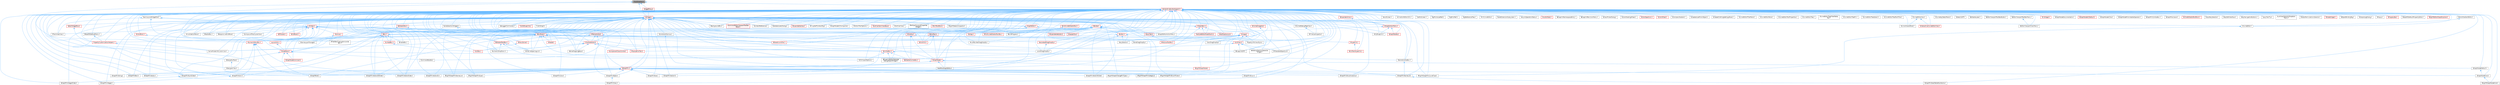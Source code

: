 digraph "FlowDirection.h"
{
 // INTERACTIVE_SVG=YES
 // LATEX_PDF_SIZE
  bgcolor="transparent";
  edge [fontname=Helvetica,fontsize=10,labelfontname=Helvetica,labelfontsize=10];
  node [fontname=Helvetica,fontsize=10,shape=box,height=0.2,width=0.4];
  Node1 [id="Node000001",label="FlowDirection.h",height=0.2,width=0.4,color="gray40", fillcolor="grey60", style="filled", fontcolor="black",tooltip=" "];
  Node1 -> Node2 [id="edge1_Node000001_Node000002",dir="back",color="steelblue1",style="solid",tooltip=" "];
  Node2 [id="Node000002",label="BasicLayoutWidgetSlot.h",height=0.2,width=0.4,color="grey40", fillcolor="white", style="filled",URL="$d4/d34/BasicLayoutWidgetSlot_8h.html",tooltip=" "];
  Node2 -> Node3 [id="edge2_Node000002_Node000003",dir="back",color="steelblue1",style="solid",tooltip=" "];
  Node3 [id="Node000003",label="Children.h",height=0.2,width=0.4,color="red", fillcolor="#FFF0F0", style="filled",URL="$db/d68/Children_8h.html",tooltip=" "];
  Node3 -> Node4 [id="edge3_Node000003_Node000004",dir="back",color="steelblue1",style="solid",tooltip=" "];
  Node4 [id="Node000004",label="LayoutUtils.h",height=0.2,width=0.4,color="red", fillcolor="#FFF0F0", style="filled",URL="$d2/d09/LayoutUtils_8h.html",tooltip=" "];
  Node4 -> Node6 [id="edge4_Node000004_Node000006",dir="back",color="steelblue1",style="solid",tooltip=" "];
  Node6 [id="Node000006",label="SNodePanel.h",height=0.2,width=0.4,color="red", fillcolor="#FFF0F0", style="filled",URL="$da/db1/SNodePanel_8h.html",tooltip=" "];
  Node6 -> Node13 [id="edge5_Node000006_Node000013",dir="back",color="steelblue1",style="solid",tooltip=" "];
  Node13 [id="Node000013",label="SCommentBubble.h",height=0.2,width=0.4,color="grey40", fillcolor="white", style="filled",URL="$d9/d84/SCommentBubble_8h.html",tooltip=" "];
  Node6 -> Node14 [id="edge6_Node000006_Node000014",dir="back",color="steelblue1",style="solid",tooltip=" "];
  Node14 [id="Node000014",label="SDesignSurface.h",height=0.2,width=0.4,color="grey40", fillcolor="white", style="filled",URL="$d0/d2a/SDesignSurface_8h.html",tooltip=" "];
  Node14 -> Node15 [id="edge7_Node000014_Node000015",dir="back",color="steelblue1",style="solid",tooltip=" "];
  Node15 [id="Node000015",label="SDesignerView.h",height=0.2,width=0.4,color="grey40", fillcolor="white", style="filled",URL="$d2/d14/SDesignerView_8h.html",tooltip=" "];
  Node6 -> Node16 [id="edge8_Node000006_Node000016",dir="back",color="steelblue1",style="solid",tooltip=" "];
  Node16 [id="Node000016",label="SGraphNode.h",height=0.2,width=0.4,color="red", fillcolor="#FFF0F0", style="filled",URL="$d2/d30/SGraphNode_8h.html",tooltip=" "];
  Node16 -> Node17 [id="edge9_Node000016_Node000017",dir="back",color="steelblue1",style="solid",tooltip=" "];
  Node17 [id="Node000017",label="DataflowGraphEditor.h",height=0.2,width=0.4,color="grey40", fillcolor="white", style="filled",URL="$d4/dfa/DataflowGraphEditor_8h.html",tooltip=" "];
  Node16 -> Node22 [id="edge10_Node000016_Node000022",dir="back",color="steelblue1",style="solid",tooltip=" "];
  Node22 [id="Node000022",label="SGraphNodeDefault.h",height=0.2,width=0.4,color="grey40", fillcolor="white", style="filled",URL="$de/daa/SGraphNodeDefault_8h.html",tooltip=" "];
  Node22 -> Node23 [id="edge11_Node000022_Node000023",dir="back",color="steelblue1",style="solid",tooltip=" "];
  Node23 [id="Node000023",label="SGraphNodeKnot.h",height=0.2,width=0.4,color="grey40", fillcolor="white", style="filled",URL="$da/da5/SGraphNodeKnot_8h.html",tooltip=" "];
  Node23 -> Node24 [id="edge12_Node000023_Node000024",dir="back",color="steelblue1",style="solid",tooltip=" "];
  Node24 [id="Node000024",label="SRigVMGraphNodeKnot.h",height=0.2,width=0.4,color="grey40", fillcolor="white", style="filled",URL="$db/de1/SRigVMGraphNodeKnot_8h.html",tooltip=" "];
  Node16 -> Node34 [id="edge13_Node000016_Node000034",dir="back",color="steelblue1",style="solid",tooltip=" "];
  Node34 [id="Node000034",label="SGraphPanel.h",height=0.2,width=0.4,color="grey40", fillcolor="white", style="filled",URL="$d2/dcf/SGraphPanel_8h.html",tooltip=" "];
  Node16 -> Node35 [id="edge14_Node000016_Node000035",dir="back",color="steelblue1",style="solid",tooltip=" "];
  Node35 [id="Node000035",label="SGraphPin.h",height=0.2,width=0.4,color="red", fillcolor="#FFF0F0", style="filled",URL="$d1/dd1/SGraphPin_8h.html",tooltip=" "];
  Node35 -> Node23 [id="edge15_Node000035_Node000023",dir="back",color="steelblue1",style="solid",tooltip=" "];
  Node35 -> Node34 [id="edge16_Node000035_Node000034",dir="back",color="steelblue1",style="solid",tooltip=" "];
  Node35 -> Node43 [id="edge17_Node000035_Node000043",dir="back",color="steelblue1",style="solid",tooltip=" "];
  Node43 [id="Node000043",label="SGraphPinBool.h",height=0.2,width=0.4,color="grey40", fillcolor="white", style="filled",URL="$d8/d82/SGraphPinBool_8h.html",tooltip=" "];
  Node35 -> Node44 [id="edge18_Node000035_Node000044",dir="back",color="steelblue1",style="solid",tooltip=" "];
  Node44 [id="Node000044",label="SGraphPinColor.h",height=0.2,width=0.4,color="grey40", fillcolor="white", style="filled",URL="$dd/d8d/SGraphPinColor_8h.html",tooltip=" "];
  Node35 -> Node45 [id="edge19_Node000035_Node000045",dir="back",color="steelblue1",style="solid",tooltip=" "];
  Node45 [id="Node000045",label="SGraphPinEnum.h",height=0.2,width=0.4,color="grey40", fillcolor="white", style="filled",URL="$dc/d1a/SGraphPinEnum_8h.html",tooltip=" "];
  Node35 -> Node46 [id="edge20_Node000035_Node000046",dir="back",color="steelblue1",style="solid",tooltip=" "];
  Node46 [id="Node000046",label="SGraphPinExec.h",height=0.2,width=0.4,color="grey40", fillcolor="white", style="filled",URL="$d1/d4c/SGraphPinExec_8h.html",tooltip=" "];
  Node35 -> Node47 [id="edge21_Node000035_Node000047",dir="back",color="steelblue1",style="solid",tooltip=" "];
  Node47 [id="Node000047",label="SGraphPinNameList.h",height=0.2,width=0.4,color="grey40", fillcolor="white", style="filled",URL="$d4/d09/SGraphPinNameList_8h.html",tooltip=" "];
  Node47 -> Node48 [id="edge22_Node000047_Node000048",dir="back",color="steelblue1",style="solid",tooltip=" "];
  Node48 [id="Node000048",label="SGraphPinDataTableRowName.h",height=0.2,width=0.4,color="grey40", fillcolor="white", style="filled",URL="$d3/d40/SGraphPinDataTableRowName_8h.html",tooltip=" "];
  Node35 -> Node49 [id="edge23_Node000035_Node000049",dir="back",color="steelblue1",style="solid",tooltip=" "];
  Node49 [id="Node000049",label="SGraphPinNum.h",height=0.2,width=0.4,color="grey40", fillcolor="white", style="filled",URL="$d7/da4/SGraphPinNum_8h.html",tooltip=" "];
  Node49 -> Node50 [id="edge24_Node000049_Node000050",dir="back",color="steelblue1",style="solid",tooltip=" "];
  Node50 [id="Node000050",label="SGraphPinInteger.h",height=0.2,width=0.4,color="grey40", fillcolor="white", style="filled",URL="$df/d54/SGraphPinInteger_8h.html",tooltip=" "];
  Node35 -> Node51 [id="edge25_Node000035_Node000051",dir="back",color="steelblue1",style="solid",tooltip=" "];
  Node51 [id="Node000051",label="SGraphPinNumSlider.h",height=0.2,width=0.4,color="grey40", fillcolor="white", style="filled",URL="$d5/d00/SGraphPinNumSlider_8h.html",tooltip=" "];
  Node51 -> Node52 [id="edge26_Node000051_Node000052",dir="back",color="steelblue1",style="solid",tooltip=" "];
  Node52 [id="Node000052",label="SGraphPinIntegerSlider.h",height=0.2,width=0.4,color="grey40", fillcolor="white", style="filled",URL="$da/d60/SGraphPinIntegerSlider_8h.html",tooltip=" "];
  Node35 -> Node53 [id="edge27_Node000035_Node000053",dir="back",color="steelblue1",style="solid",tooltip=" "];
  Node53 [id="Node000053",label="SGraphPinObject.h",height=0.2,width=0.4,color="grey40", fillcolor="white", style="filled",URL="$da/dd6/SGraphPinObject_8h.html",tooltip=" "];
  Node53 -> Node54 [id="edge28_Node000053_Node000054",dir="back",color="steelblue1",style="solid",tooltip=" "];
  Node54 [id="Node000054",label="SGraphPinClass.h",height=0.2,width=0.4,color="grey40", fillcolor="white", style="filled",URL="$df/d8d/SGraphPinClass_8h.html",tooltip=" "];
  Node35 -> Node55 [id="edge29_Node000035_Node000055",dir="back",color="steelblue1",style="solid",tooltip=" "];
  Node55 [id="Node000055",label="SGraphPinString.h",height=0.2,width=0.4,color="grey40", fillcolor="white", style="filled",URL="$d0/d49/SGraphPinString_8h.html",tooltip=" "];
  Node35 -> Node56 [id="edge30_Node000035_Node000056",dir="back",color="steelblue1",style="solid",tooltip=" "];
  Node56 [id="Node000056",label="SGraphPinStructInstance.h",height=0.2,width=0.4,color="grey40", fillcolor="white", style="filled",URL="$db/d8b/SGraphPinStructInstance_8h.html",tooltip=" "];
  Node35 -> Node57 [id="edge31_Node000035_Node000057",dir="back",color="steelblue1",style="solid",tooltip=" "];
  Node57 [id="Node000057",label="SGraphPinVector.h",height=0.2,width=0.4,color="grey40", fillcolor="white", style="filled",URL="$d8/de7/SGraphPinVector_8h.html",tooltip=" "];
  Node35 -> Node58 [id="edge32_Node000035_Node000058",dir="back",color="steelblue1",style="solid",tooltip=" "];
  Node58 [id="Node000058",label="SGraphPinVector2D.h",height=0.2,width=0.4,color="grey40", fillcolor="white", style="filled",URL="$d7/d67/SGraphPinVector2D_8h.html",tooltip=" "];
  Node35 -> Node59 [id="edge33_Node000035_Node000059",dir="back",color="steelblue1",style="solid",tooltip=" "];
  Node59 [id="Node000059",label="SGraphPinVector2DSlider.h",height=0.2,width=0.4,color="grey40", fillcolor="white", style="filled",URL="$d7/d05/SGraphPinVector2DSlider_8h.html",tooltip=" "];
  Node35 -> Node60 [id="edge34_Node000035_Node000060",dir="back",color="steelblue1",style="solid",tooltip=" "];
  Node60 [id="Node000060",label="SGraphPinVector4.h",height=0.2,width=0.4,color="grey40", fillcolor="white", style="filled",URL="$d4/d94/SGraphPinVector4_8h.html",tooltip=" "];
  Node35 -> Node61 [id="edge35_Node000035_Node000061",dir="back",color="steelblue1",style="solid",tooltip=" "];
  Node61 [id="Node000061",label="SGraphPinVector4Slider.h",height=0.2,width=0.4,color="grey40", fillcolor="white", style="filled",URL="$d9/db8/SGraphPinVector4Slider_8h.html",tooltip=" "];
  Node35 -> Node62 [id="edge36_Node000035_Node000062",dir="back",color="steelblue1",style="solid",tooltip=" "];
  Node62 [id="Node000062",label="SGraphPinVectorSlider.h",height=0.2,width=0.4,color="grey40", fillcolor="white", style="filled",URL="$dc/d38/SGraphPinVectorSlider_8h.html",tooltip=" "];
  Node35 -> Node63 [id="edge37_Node000035_Node000063",dir="back",color="steelblue1",style="solid",tooltip=" "];
  Node63 [id="Node000063",label="SRigVMGraphChangePinType.h",height=0.2,width=0.4,color="grey40", fillcolor="white", style="filled",URL="$d4/da7/SRigVMGraphChangePinType_8h.html",tooltip=" "];
  Node35 -> Node64 [id="edge38_Node000035_Node000064",dir="back",color="steelblue1",style="solid",tooltip=" "];
  Node64 [id="Node000064",label="SRigVMGraphPinCategory.h",height=0.2,width=0.4,color="grey40", fillcolor="white", style="filled",URL="$da/d67/SRigVMGraphPinCategory_8h.html",tooltip=" "];
  Node35 -> Node65 [id="edge39_Node000035_Node000065",dir="back",color="steelblue1",style="solid",tooltip=" "];
  Node65 [id="Node000065",label="SRigVMGraphPinCurveFloat.h",height=0.2,width=0.4,color="grey40", fillcolor="white", style="filled",URL="$d3/d13/SRigVMGraphPinCurveFloat_8h.html",tooltip=" "];
  Node35 -> Node66 [id="edge40_Node000035_Node000066",dir="back",color="steelblue1",style="solid",tooltip=" "];
  Node66 [id="Node000066",label="SRigVMGraphPinEnumPicker.h",height=0.2,width=0.4,color="grey40", fillcolor="white", style="filled",URL="$d9/dd1/SRigVMGraphPinEnumPicker_8h.html",tooltip=" "];
  Node35 -> Node67 [id="edge41_Node000035_Node000067",dir="back",color="steelblue1",style="solid",tooltip=" "];
  Node67 [id="Node000067",label="SRigVMGraphPinNameList.h",height=0.2,width=0.4,color="grey40", fillcolor="white", style="filled",URL="$d7/dfc/SRigVMGraphPinNameList_8h.html",tooltip=" "];
  Node35 -> Node68 [id="edge42_Node000035_Node000068",dir="back",color="steelblue1",style="solid",tooltip=" "];
  Node68 [id="Node000068",label="SRigVMGraphPinQuat.h",height=0.2,width=0.4,color="grey40", fillcolor="white", style="filled",URL="$de/dda/SRigVMGraphPinQuat_8h.html",tooltip=" "];
  Node16 -> Node74 [id="edge43_Node000016_Node000074",dir="back",color="steelblue1",style="solid",tooltip=" "];
  Node74 [id="Node000074",label="SRigVMGraphNode.h",height=0.2,width=0.4,color="red", fillcolor="#FFF0F0", style="filled",URL="$d0/d1e/SRigVMGraphNode_8h.html",tooltip=" "];
  Node6 -> Node31 [id="edge44_Node000006_Node000031",dir="back",color="steelblue1",style="solid",tooltip=" "];
  Node31 [id="Node000031",label="SGraphNodeComment.h",height=0.2,width=0.4,color="red", fillcolor="#FFF0F0", style="filled",URL="$d7/db6/SGraphNodeComment_8h.html",tooltip=" "];
  Node6 -> Node34 [id="edge45_Node000006_Node000034",dir="back",color="steelblue1",style="solid",tooltip=" "];
  Node3 -> Node86 [id="edge46_Node000003_Node000086",dir="back",color="steelblue1",style="solid",tooltip=" "];
  Node86 [id="Node000086",label="SBox.h",height=0.2,width=0.4,color="red", fillcolor="#FFF0F0", style="filled",URL="$dd/d43/SBox_8h.html",tooltip=" "];
  Node86 -> Node87 [id="edge47_Node000086_Node000087",dir="back",color="steelblue1",style="solid",tooltip=" "];
  Node87 [id="Node000087",label="BrushBuilderDragDropOp.h",height=0.2,width=0.4,color="grey40", fillcolor="white", style="filled",URL="$d9/d56/BrushBuilderDragDropOp_8h.html",tooltip=" "];
  Node86 -> Node88 [id="edge48_Node000086_Node000088",dir="back",color="steelblue1",style="solid",tooltip=" "];
  Node88 [id="Node000088",label="GameModeInfoCustomizer.h",height=0.2,width=0.4,color="grey40", fillcolor="white", style="filled",URL="$d5/df3/GameModeInfoCustomizer_8h.html",tooltip=" "];
  Node86 -> Node89 [id="edge49_Node000086_Node000089",dir="back",color="steelblue1",style="solid",tooltip=" "];
  Node89 [id="Node000089",label="SComboBox.h",height=0.2,width=0.4,color="red", fillcolor="#FFF0F0", style="filled",URL="$d2/dd5/SComboBox_8h.html",tooltip=" "];
  Node89 -> Node98 [id="edge50_Node000089_Node000098",dir="back",color="steelblue1",style="solid",tooltip=" "];
  Node98 [id="Node000098",label="SBlueprintEditorSelected\lDebugObjectWidget.h",height=0.2,width=0.4,color="grey40", fillcolor="white", style="filled",URL="$de/d6c/SBlueprintEditorSelectedDebugObjectWidget_8h.html",tooltip=" "];
  Node89 -> Node99 [id="edge51_Node000089_Node000099",dir="back",color="steelblue1",style="solid",tooltip=" "];
  Node99 [id="Node000099",label="SCSVImportOptions.h",height=0.2,width=0.4,color="grey40", fillcolor="white", style="filled",URL="$d7/dfe/SCSVImportOptions_8h.html",tooltip=" "];
  Node89 -> Node100 [id="edge52_Node000089_Node000100",dir="back",color="steelblue1",style="solid",tooltip=" "];
  Node100 [id="Node000100",label="SEditableComboBox.h",height=0.2,width=0.4,color="red", fillcolor="#FFF0F0", style="filled",URL="$d0/d8c/SEditableComboBox_8h.html",tooltip=" "];
  Node89 -> Node102 [id="edge53_Node000089_Node000102",dir="back",color="steelblue1",style="solid",tooltip=" "];
  Node102 [id="Node000102",label="SNameComboBox.h",height=0.2,width=0.4,color="grey40", fillcolor="white", style="filled",URL="$d8/d4b/SNameComboBox_8h.html",tooltip=" "];
  Node102 -> Node47 [id="edge54_Node000102_Node000047",dir="back",color="steelblue1",style="solid",tooltip=" "];
  Node86 -> Node119 [id="edge55_Node000086_Node000119",dir="back",color="steelblue1",style="solid",tooltip=" "];
  Node119 [id="Node000119",label="SEnableBox.h",height=0.2,width=0.4,color="grey40", fillcolor="white", style="filled",URL="$d4/d22/SEnableBox_8h.html",tooltip=" "];
  Node86 -> Node120 [id="edge56_Node000086_Node000120",dir="back",color="steelblue1",style="solid",tooltip=" "];
  Node120 [id="Node000120",label="SGameLayerManager.h",height=0.2,width=0.4,color="grey40", fillcolor="white", style="filled",URL="$da/d3a/SGameLayerManager_8h.html",tooltip=" "];
  Node86 -> Node49 [id="edge57_Node000086_Node000049",dir="back",color="steelblue1",style="solid",tooltip=" "];
  Node86 -> Node51 [id="edge58_Node000086_Node000051",dir="back",color="steelblue1",style="solid",tooltip=" "];
  Node86 -> Node59 [id="edge59_Node000086_Node000059",dir="back",color="steelblue1",style="solid",tooltip=" "];
  Node86 -> Node62 [id="edge60_Node000086_Node000062",dir="back",color="steelblue1",style="solid",tooltip=" "];
  Node86 -> Node121 [id="edge61_Node000086_Node000121",dir="back",color="steelblue1",style="solid",tooltip=" "];
  Node121 [id="Node000121",label="SLinkedBox.h",height=0.2,width=0.4,color="red", fillcolor="#FFF0F0", style="filled",URL="$d8/d89/SLinkedBox_8h.html",tooltip=" "];
  Node121 -> Node122 [id="edge62_Node000121_Node000122",dir="back",color="steelblue1",style="solid",tooltip=" "];
  Node122 [id="Node000122",label="MultiBox.h",height=0.2,width=0.4,color="red", fillcolor="#FFF0F0", style="filled",URL="$d5/d73/MultiBox_8h.html",tooltip=" "];
  Node3 -> Node294 [id="edge63_Node000003_Node000294",dir="back",color="steelblue1",style="solid",tooltip=" "];
  Node294 [id="Node000294",label="SBoxPanel.h",height=0.2,width=0.4,color="red", fillcolor="#FFF0F0", style="filled",URL="$d8/de6/SBoxPanel_8h.html",tooltip=" "];
  Node294 -> Node295 [id="edge64_Node000294_Node000295",dir="back",color="steelblue1",style="solid",tooltip=" "];
  Node295 [id="Node000295",label="BoneDragDropOp.h",height=0.2,width=0.4,color="grey40", fillcolor="white", style="filled",URL="$d9/dba/BoneDragDropOp_8h.html",tooltip=" "];
  Node294 -> Node296 [id="edge65_Node000294_Node000296",dir="back",color="steelblue1",style="solid",tooltip=" "];
  Node296 [id="Node000296",label="ClassDragDropOp.h",height=0.2,width=0.4,color="grey40", fillcolor="white", style="filled",URL="$d5/d37/ClassDragDropOp_8h.html",tooltip=" "];
  Node294 -> Node300 [id="edge66_Node000294_Node000300",dir="back",color="steelblue1",style="solid",tooltip=" "];
  Node300 [id="Node000300",label="DecoratedDragDropOp.h",height=0.2,width=0.4,color="red", fillcolor="#FFF0F0", style="filled",URL="$d6/d6a/DecoratedDragDropOp_8h.html",tooltip=" "];
  Node300 -> Node310 [id="edge67_Node000300_Node000310",dir="back",color="steelblue1",style="solid",tooltip=" "];
  Node310 [id="Node000310",label="LevelDragDropOp.h",height=0.2,width=0.4,color="grey40", fillcolor="white", style="filled",URL="$dc/da5/LevelDragDropOp_8h.html",tooltip=" "];
  Node294 -> Node88 [id="edge68_Node000294_Node000088",dir="back",color="steelblue1",style="solid",tooltip=" "];
  Node294 -> Node4 [id="edge69_Node000294_Node000004",dir="back",color="steelblue1",style="solid",tooltip=" "];
  Node294 -> Node310 [id="edge70_Node000294_Node000310",dir="back",color="steelblue1",style="solid",tooltip=" "];
  Node294 -> Node317 [id="edge71_Node000294_Node000317",dir="back",color="steelblue1",style="solid",tooltip=" "];
  Node317 [id="Node000317",label="PropertyCustomizationHelpers.h",height=0.2,width=0.4,color="red", fillcolor="#FFF0F0", style="filled",URL="$d7/dd0/PropertyCustomizationHelpers_8h.html",tooltip=" "];
  Node317 -> Node88 [id="edge72_Node000317_Node000088",dir="back",color="steelblue1",style="solid",tooltip=" "];
  Node294 -> Node321 [id="edge73_Node000294_Node000321",dir="back",color="steelblue1",style="solid",tooltip=" "];
  Node321 [id="Node000321",label="SBreadcrumbTrail.h",height=0.2,width=0.4,color="red", fillcolor="#FFF0F0", style="filled",URL="$d4/de2/SBreadcrumbTrail_8h.html",tooltip=" "];
  Node294 -> Node322 [id="edge74_Node000294_Node000322",dir="back",color="steelblue1",style="solid",tooltip=" "];
  Node322 [id="Node000322",label="SComboButton.h",height=0.2,width=0.4,color="red", fillcolor="#FFF0F0", style="filled",URL="$dc/d43/SComboButton_8h.html",tooltip=" "];
  Node322 -> Node164 [id="edge75_Node000322_Node000164",dir="back",color="steelblue1",style="solid",tooltip=" "];
  Node164 [id="Node000164",label="SBoneMappingBase.h",height=0.2,width=0.4,color="grey40", fillcolor="white", style="filled",URL="$d7/d49/SBoneMappingBase_8h.html",tooltip=" "];
  Node322 -> Node89 [id="edge76_Node000322_Node000089",dir="back",color="steelblue1",style="solid",tooltip=" "];
  Node322 -> Node246 [id="edge77_Node000322_Node000246",dir="back",color="steelblue1",style="solid",tooltip=" "];
  Node246 [id="Node000246",label="SComponentClassCombo.h",height=0.2,width=0.4,color="red", fillcolor="#FFF0F0", style="filled",URL="$dc/df2/SComponentClassCombo_8h.html",tooltip=" "];
  Node322 -> Node139 [id="edge78_Node000322_Node000139",dir="back",color="steelblue1",style="solid",tooltip=" "];
  Node139 [id="Node000139",label="SGridLineSpacingList.h",height=0.2,width=0.4,color="grey40", fillcolor="white", style="filled",URL="$db/d48/SGridLineSpacingList_8h.html",tooltip=" "];
  Node322 -> Node146 [id="edge79_Node000322_Node000146",dir="back",color="steelblue1",style="solid",tooltip=" "];
  Node146 [id="Node000146",label="SNumericDropDown.h",height=0.2,width=0.4,color="grey40", fillcolor="white", style="filled",URL="$d3/d12/SNumericDropDown_8h.html",tooltip=" "];
  Node322 -> Node326 [id="edge80_Node000322_Node000326",dir="back",color="steelblue1",style="solid",tooltip=" "];
  Node326 [id="Node000326",label="SPopUpErrorText.h",height=0.2,width=0.4,color="red", fillcolor="#FFF0F0", style="filled",URL="$d7/d15/SPopUpErrorText_8h.html",tooltip=" "];
  Node294 -> Node100 [id="edge81_Node000294_Node000100",dir="back",color="steelblue1",style="solid",tooltip=" "];
  Node294 -> Node327 [id="edge82_Node000294_Node000327",dir="back",color="steelblue1",style="solid",tooltip=" "];
  Node327 [id="Node000327",label="SFilterBarClippingHorizontal\lBox.h",height=0.2,width=0.4,color="grey40", fillcolor="white", style="filled",URL="$dd/d94/SFilterBarClippingHorizontalBox_8h.html",tooltip=" "];
  Node294 -> Node139 [id="edge83_Node000294_Node000139",dir="back",color="steelblue1",style="solid",tooltip=" "];
  Node294 -> Node328 [id="edge84_Node000294_Node000328",dir="back",color="steelblue1",style="solid",tooltip=" "];
  Node328 [id="Node000328",label="SHeader.h",height=0.2,width=0.4,color="red", fillcolor="#FFF0F0", style="filled",URL="$de/d21/SHeader_8h.html",tooltip=" "];
  Node294 -> Node146 [id="edge85_Node000294_Node000146",dir="back",color="steelblue1",style="solid",tooltip=" "];
  Node294 -> Node329 [id="edge86_Node000294_Node000329",dir="back",color="steelblue1",style="solid",tooltip=" "];
  Node329 [id="Node000329",label="SNumericEntryBox.h",height=0.2,width=0.4,color="red", fillcolor="#FFF0F0", style="filled",URL="$d8/d1a/SNumericEntryBox_8h.html",tooltip=" "];
  Node329 -> Node49 [id="edge87_Node000329_Node000049",dir="back",color="steelblue1",style="solid",tooltip=" "];
  Node329 -> Node51 [id="edge88_Node000329_Node000051",dir="back",color="steelblue1",style="solid",tooltip=" "];
  Node329 -> Node59 [id="edge89_Node000329_Node000059",dir="back",color="steelblue1",style="solid",tooltip=" "];
  Node329 -> Node62 [id="edge90_Node000329_Node000062",dir="back",color="steelblue1",style="solid",tooltip=" "];
  Node3 -> Node672 [id="edge91_Node000003_Node000672",dir="back",color="steelblue1",style="solid",tooltip=" "];
  Node672 [id="Node000672",label="SCanvas.h",height=0.2,width=0.4,color="red", fillcolor="#FFF0F0", style="filled",URL="$d4/dfa/SCanvas_8h.html",tooltip=" "];
  Node672 -> Node120 [id="edge92_Node000672_Node000120",dir="back",color="steelblue1",style="solid",tooltip=" "];
  Node3 -> Node673 [id="edge93_Node000003_Node000673",dir="back",color="steelblue1",style="solid",tooltip=" "];
  Node673 [id="Node000673",label="SCompoundTrackLaneView.h",height=0.2,width=0.4,color="grey40", fillcolor="white", style="filled",URL="$df/d58/SCompoundTrackLaneView_8h.html",tooltip=" "];
  Node3 -> Node822 [id="edge94_Node000003_Node000822",dir="back",color="steelblue1",style="solid",tooltip=" "];
  Node822 [id="Node000822",label="SConstraintCanvas.h",height=0.2,width=0.4,color="grey40", fillcolor="white", style="filled",URL="$d4/d58/SConstraintCanvas_8h.html",tooltip=" "];
  Node822 -> Node17 [id="edge95_Node000822_Node000017",dir="back",color="steelblue1",style="solid",tooltip=" "];
  Node3 -> Node823 [id="edge96_Node000003_Node000823",dir="back",color="steelblue1",style="solid",tooltip=" "];
  Node823 [id="Node000823",label="SDPIScaler.h",height=0.2,width=0.4,color="red", fillcolor="#FFF0F0", style="filled",URL="$de/dda/SDPIScaler_8h.html",tooltip=" "];
  Node3 -> Node824 [id="edge97_Node000003_Node000824",dir="back",color="steelblue1",style="solid",tooltip=" "];
  Node824 [id="Node000824",label="SGridPanel.h",height=0.2,width=0.4,color="red", fillcolor="#FFF0F0", style="filled",URL="$d2/d4c/SGridPanel_8h.html",tooltip=" "];
  Node3 -> Node782 [id="edge98_Node000003_Node000782",dir="back",color="steelblue1",style="solid",tooltip=" "];
  Node782 [id="Node000782",label="SInvalidationPanel.h",height=0.2,width=0.4,color="grey40", fillcolor="white", style="filled",URL="$d7/d86/SInvalidationPanel_8h.html",tooltip=" "];
  Node3 -> Node121 [id="edge99_Node000003_Node000121",dir="back",color="steelblue1",style="solid",tooltip=" "];
  Node3 -> Node852 [id="edge100_Node000003_Node000852",dir="back",color="steelblue1",style="solid",tooltip=" "];
  Node852 [id="Node000852",label="SMenuAnchor.h",height=0.2,width=0.4,color="red", fillcolor="#FFF0F0", style="filled",URL="$d3/d52/SMenuAnchor_8h.html",tooltip=" "];
  Node852 -> Node321 [id="edge101_Node000852_Node000321",dir="back",color="steelblue1",style="solid",tooltip=" "];
  Node852 -> Node322 [id="edge102_Node000852_Node000322",dir="back",color="steelblue1",style="solid",tooltip=" "];
  Node852 -> Node53 [id="edge103_Node000852_Node000053",dir="back",color="steelblue1",style="solid",tooltip=" "];
  Node852 -> Node788 [id="edge104_Node000852_Node000788",dir="back",color="steelblue1",style="solid",tooltip=" "];
  Node788 [id="Node000788",label="SMenuOwner.h",height=0.2,width=0.4,color="red", fillcolor="#FFF0F0", style="filled",URL="$d8/d11/SMenuOwner_8h.html",tooltip=" "];
  Node788 -> Node122 [id="edge105_Node000788_Node000122",dir="back",color="steelblue1",style="solid",tooltip=" "];
  Node3 -> Node6 [id="edge106_Node000003_Node000006",dir="back",color="steelblue1",style="solid",tooltip=" "];
  Node3 -> Node856 [id="edge107_Node000003_Node000856",dir="back",color="steelblue1",style="solid",tooltip=" "];
  Node856 [id="Node000856",label="SOverlay.h",height=0.2,width=0.4,color="red", fillcolor="#FFF0F0", style="filled",URL="$d2/d4b/SOverlay_8h.html",tooltip=" "];
  Node856 -> Node100 [id="edge108_Node000856_Node000100",dir="back",color="steelblue1",style="solid",tooltip=" "];
  Node856 -> Node16 [id="edge109_Node000856_Node000016",dir="back",color="steelblue1",style="solid",tooltip=" "];
  Node856 -> Node260 [id="edge110_Node000856_Node000260",dir="back",color="steelblue1",style="solid",tooltip=" "];
  Node260 [id="Node000260",label="SListView.h",height=0.2,width=0.4,color="red", fillcolor="#FFF0F0", style="filled",URL="$db/db5/SListView_8h.html",tooltip=" "];
  Node260 -> Node243 [id="edge111_Node000260_Node000243",dir="back",color="steelblue1",style="solid",tooltip=" "];
  Node243 [id="Node000243",label="ReferenceSectionSelection\lWidget.h",height=0.2,width=0.4,color="grey40", fillcolor="white", style="filled",URL="$db/d75/ReferenceSectionSelectionWidget_8h.html",tooltip=" "];
  Node260 -> Node245 [id="edge112_Node000260_Node000245",dir="back",color="steelblue1",style="solid",tooltip=" "];
  Node245 [id="Node000245",label="SBlueprintDiff.h",height=0.2,width=0.4,color="grey40", fillcolor="white", style="filled",URL="$de/d6d/SBlueprintDiff_8h.html",tooltip=" "];
  Node260 -> Node89 [id="edge113_Node000260_Node000089",dir="back",color="steelblue1",style="solid",tooltip=" "];
  Node260 -> Node248 [id="edge114_Node000260_Node000248",dir="back",color="steelblue1",style="solid",tooltip=" "];
  Node248 [id="Node000248",label="SFilterableObjectList.h",height=0.2,width=0.4,color="grey40", fillcolor="white", style="filled",URL="$dc/de4/SFilterableObjectList_8h.html",tooltip=" "];
  Node3 -> Node858 [id="edge115_Node000003_Node000858",dir="back",color="steelblue1",style="solid",tooltip=" "];
  Node858 [id="Node000858",label="SRadialBox.h",height=0.2,width=0.4,color="grey40", fillcolor="white", style="filled",URL="$d5/de5/SRadialBox_8h.html",tooltip=" "];
  Node3 -> Node859 [id="edge116_Node000003_Node000859",dir="back",color="steelblue1",style="solid",tooltip=" "];
  Node859 [id="Node000859",label="SResponsiveGridPanel.h",height=0.2,width=0.4,color="grey40", fillcolor="white", style="filled",URL="$d0/d51/SResponsiveGridPanel_8h.html",tooltip=" "];
  Node3 -> Node865 [id="edge117_Node000003_Node000865",dir="back",color="steelblue1",style="solid",tooltip=" "];
  Node865 [id="Node000865",label="STrackAreaView.h",height=0.2,width=0.4,color="grey40", fillcolor="white", style="filled",URL="$de/d32/STrackAreaView_8h.html",tooltip=" "];
  Node2 -> Node294 [id="edge118_Node000002_Node000294",dir="back",color="steelblue1",style="solid",tooltip=" "];
  Node2 -> Node6 [id="edge119_Node000002_Node000006",dir="back",color="steelblue1",style="solid",tooltip=" "];
  Node2 -> Node865 [id="edge120_Node000002_Node000865",dir="back",color="steelblue1",style="solid",tooltip=" "];
  Node1 -> Node881 [id="edge121_Node000001_Node000881",dir="back",color="steelblue1",style="solid",tooltip=" "];
  Node881 [id="Node000881",label="DeclarativeSyntaxSupport.h",height=0.2,width=0.4,color="red", fillcolor="#FFF0F0", style="filled",URL="$d9/d96/DeclarativeSyntaxSupport_8h.html",tooltip=" "];
  Node881 -> Node675 [id="edge122_Node000881_Node000675",dir="back",color="steelblue1",style="solid",tooltip=" "];
  Node675 [id="Node000675",label="AboutScreen.h",height=0.2,width=0.4,color="grey40", fillcolor="white", style="filled",URL="$d0/d33/AboutScreen_8h.html",tooltip=" "];
  Node881 -> Node345 [id="edge123_Node000881_Node000345",dir="back",color="steelblue1",style="solid",tooltip=" "];
  Node345 [id="Node000345",label="AnimationEditorUtils.h",height=0.2,width=0.4,color="grey40", fillcolor="white", style="filled",URL="$df/d23/AnimationEditorUtils_8h.html",tooltip=" "];
  Node881 -> Node2 [id="edge124_Node000881_Node000002",dir="back",color="steelblue1",style="solid",tooltip=" "];
  Node881 -> Node295 [id="edge125_Node000881_Node000295",dir="back",color="steelblue1",style="solid",tooltip=" "];
  Node881 -> Node163 [id="edge126_Node000881_Node000163",dir="back",color="steelblue1",style="solid",tooltip=" "];
  Node163 [id="Node000163",label="BoneSelectionWidget.h",height=0.2,width=0.4,color="grey40", fillcolor="white", style="filled",URL="$d4/dd3/BoneSelectionWidget_8h.html",tooltip=" "];
  Node163 -> Node164 [id="edge127_Node000163_Node000164",dir="back",color="steelblue1",style="solid",tooltip=" "];
  Node881 -> Node87 [id="edge128_Node000881_Node000087",dir="back",color="steelblue1",style="solid",tooltip=" "];
  Node881 -> Node296 [id="edge129_Node000881_Node000296",dir="back",color="steelblue1",style="solid",tooltip=" "];
  Node881 -> Node684 [id="edge130_Node000881_Node000684",dir="back",color="steelblue1",style="solid",tooltip=" "];
  Node684 [id="Node000684",label="CreditsScreen.h",height=0.2,width=0.4,color="grey40", fillcolor="white", style="filled",URL="$d7/db9/CreditsScreen_8h.html",tooltip=" "];
  Node881 -> Node17 [id="edge131_Node000881_Node000017",dir="back",color="steelblue1",style="solid",tooltip=" "];
  Node881 -> Node687 [id="edge132_Node000881_Node000687",dir="back",color="steelblue1",style="solid",tooltip=" "];
  Node687 [id="Node000687",label="DebuggerCommands.h",height=0.2,width=0.4,color="grey40", fillcolor="white", style="filled",URL="$dc/da1/DebuggerCommands_8h.html",tooltip=" "];
  Node881 -> Node300 [id="edge133_Node000881_Node000300",dir="back",color="steelblue1",style="solid",tooltip=" "];
  Node881 -> Node610 [id="edge134_Node000881_Node000610",dir="back",color="steelblue1",style="solid",tooltip=" "];
  Node610 [id="Node000610",label="DetailWidgetRow.h",height=0.2,width=0.4,color="red", fillcolor="#FFF0F0", style="filled",URL="$d4/d4d/DetailWidgetRow_8h.html",tooltip=" "];
  Node610 -> Node317 [id="edge135_Node000610_Node000317",dir="back",color="steelblue1",style="solid",tooltip=" "];
  Node881 -> Node346 [id="edge136_Node000881_Node000346",dir="back",color="steelblue1",style="solid",tooltip=" "];
  Node346 [id="Node000346",label="Dialogs.h",height=0.2,width=0.4,color="red", fillcolor="#FFF0F0", style="filled",URL="$d2/d5c/Dialogs_8h.html",tooltip=" "];
  Node881 -> Node349 [id="edge137_Node000881_Node000349",dir="back",color="steelblue1",style="solid",tooltip=" "];
  Node349 [id="Node000349",label="DlgPickAssetPath.h",height=0.2,width=0.4,color="grey40", fillcolor="white", style="filled",URL="$db/d31/DlgPickAssetPath_8h.html",tooltip=" "];
  Node881 -> Node350 [id="edge138_Node000881_Node000350",dir="back",color="steelblue1",style="solid",tooltip=" "];
  Node350 [id="Node000350",label="DlgPickPath.h",height=0.2,width=0.4,color="grey40", fillcolor="white", style="filled",URL="$d9/d16/DlgPickPath_8h.html",tooltip=" "];
  Node881 -> Node169 [id="edge139_Node000881_Node000169",dir="back",color="steelblue1",style="solid",tooltip=" "];
  Node169 [id="Node000169",label="DlgReferenceTree.h",height=0.2,width=0.4,color="grey40", fillcolor="white", style="filled",URL="$db/dd3/DlgReferenceTree_8h.html",tooltip=" "];
  Node881 -> Node170 [id="edge140_Node000881_Node000170",dir="back",color="steelblue1",style="solid",tooltip=" "];
  Node170 [id="Node000170",label="FindInBlueprints.h",height=0.2,width=0.4,color="red", fillcolor="#FFF0F0", style="filled",URL="$d0/d27/FindInBlueprints_8h.html",tooltip=" "];
  Node881 -> Node185 [id="edge141_Node000881_Node000185",dir="back",color="steelblue1",style="solid",tooltip=" "];
  Node185 [id="Node000185",label="FindInGraph.h",height=0.2,width=0.4,color="grey40", fillcolor="white", style="filled",URL="$de/d36/FindInGraph_8h.html",tooltip=" "];
  Node881 -> Node547 [id="edge142_Node000881_Node000547",dir="back",color="steelblue1",style="solid",tooltip=" "];
  Node547 [id="Node000547",label="FractureEditorModeToolkit.h",height=0.2,width=0.4,color="red", fillcolor="#FFF0F0", style="filled",URL="$da/d01/FractureEditorModeToolkit_8h.html",tooltip=" "];
  Node881 -> Node88 [id="edge143_Node000881_Node000088",dir="back",color="steelblue1",style="solid",tooltip=" "];
  Node881 -> Node688 [id="edge144_Node000881_Node000688",dir="back",color="steelblue1",style="solid",tooltip=" "];
  Node688 [id="Node000688",label="GraphEditor.h",height=0.2,width=0.4,color="red", fillcolor="#FFF0F0", style="filled",URL="$dc/dc5/GraphEditor_8h.html",tooltip=" "];
  Node688 -> Node17 [id="edge145_Node000688_Node000017",dir="back",color="steelblue1",style="solid",tooltip=" "];
  Node688 -> Node245 [id="edge146_Node000688_Node000245",dir="back",color="steelblue1",style="solid",tooltip=" "];
  Node688 -> Node251 [id="edge147_Node000688_Node000251",dir="back",color="steelblue1",style="solid",tooltip=" "];
  Node251 [id="Node000251",label="SGraphEditorActionMenu.h",height=0.2,width=0.4,color="grey40", fillcolor="white", style="filled",URL="$dd/d8d/SGraphEditorActionMenu_8h.html",tooltip=" "];
  Node688 -> Node16 [id="edge148_Node000688_Node000016",dir="back",color="steelblue1",style="solid",tooltip=" "];
  Node688 -> Node34 [id="edge149_Node000688_Node000034",dir="back",color="steelblue1",style="solid",tooltip=" "];
  Node688 -> Node6 [id="edge150_Node000688_Node000006",dir="back",color="steelblue1",style="solid",tooltip=" "];
  Node881 -> Node310 [id="edge151_Node000881_Node000310",dir="back",color="steelblue1",style="solid",tooltip=" "];
  Node881 -> Node661 [id="edge152_Node000881_Node000661",dir="back",color="steelblue1",style="solid",tooltip=" "];
  Node661 [id="Node000661",label="MiniCurveEditor.h",height=0.2,width=0.4,color="grey40", fillcolor="white", style="filled",URL="$d7/dad/MiniCurveEditor_8h.html",tooltip=" "];
  Node881 -> Node122 [id="edge153_Node000881_Node000122",dir="back",color="steelblue1",style="solid",tooltip=" "];
  Node881 -> Node697 [id="edge154_Node000881_Node000697",dir="back",color="steelblue1",style="solid",tooltip=" "];
  Node697 [id="Node000697",label="PanelExtensionSubsystem.h",height=0.2,width=0.4,color="grey40", fillcolor="white", style="filled",URL="$d7/df2/PanelExtensionSubsystem_8h.html",tooltip=" "];
  Node881 -> Node317 [id="edge155_Node000881_Node000317",dir="back",color="steelblue1",style="solid",tooltip=" "];
  Node881 -> Node242 [id="edge156_Node000881_Node000242",dir="back",color="steelblue1",style="solid",tooltip=" "];
  Node242 [id="Node000242",label="PropertyInfoViewStyle.h",height=0.2,width=0.4,color="grey40", fillcolor="white", style="filled",URL="$d0/da8/PropertyInfoViewStyle_8h.html",tooltip=" "];
  Node881 -> Node243 [id="edge157_Node000881_Node000243",dir="back",color="steelblue1",style="solid",tooltip=" "];
  Node881 -> Node700 [id="edge158_Node000881_Node000700",dir="back",color="steelblue1",style="solid",tooltip=" "];
  Node700 [id="Node000700",label="SAsyncOperationStatus.h",height=0.2,width=0.4,color="grey40", fillcolor="white", style="filled",URL="$dc/d3f/SAsyncOperationStatus_8h.html",tooltip=" "];
  Node881 -> Node831 [id="edge159_Node000881_Node000831",dir="back",color="steelblue1",style="solid",tooltip=" "];
  Node831 [id="Node000831",label="SAudioMeter.h",height=0.2,width=0.4,color="red", fillcolor="#FFF0F0", style="filled",URL="$d5/d48/SAudioMeter_8h.html",tooltip=" "];
  Node881 -> Node709 [id="edge160_Node000881_Node000709",dir="back",color="steelblue1",style="solid",tooltip=" "];
  Node709 [id="Node000709",label="SBackgroundBlur.h",height=0.2,width=0.4,color="grey40", fillcolor="white", style="filled",URL="$d7/d30/SBackgroundBlur_8h.html",tooltip=" "];
  Node881 -> Node245 [id="edge161_Node000881_Node000245",dir="back",color="steelblue1",style="solid",tooltip=" "];
  Node881 -> Node98 [id="edge162_Node000881_Node000098",dir="back",color="steelblue1",style="solid",tooltip=" "];
  Node881 -> Node278 [id="edge163_Node000881_Node000278",dir="back",color="steelblue1",style="solid",tooltip=" "];
  Node278 [id="Node000278",label="SBlueprintNamespaceEntry.h",height=0.2,width=0.4,color="grey40", fillcolor="white", style="filled",URL="$d4/d22/SBlueprintNamespaceEntry_8h.html",tooltip=" "];
  Node881 -> Node710 [id="edge164_Node000881_Node000710",dir="back",color="steelblue1",style="solid",tooltip=" "];
  Node710 [id="Node000710",label="SBlueprintRevisionMenu.h",height=0.2,width=0.4,color="grey40", fillcolor="white", style="filled",URL="$dc/dd7/SBlueprintRevisionMenu_8h.html",tooltip=" "];
  Node881 -> Node164 [id="edge165_Node000881_Node000164",dir="back",color="steelblue1",style="solid",tooltip=" "];
  Node881 -> Node711 [id="edge166_Node000881_Node000711",dir="back",color="steelblue1",style="solid",tooltip=" "];
  Node711 [id="Node000711",label="SBorder.h",height=0.2,width=0.4,color="red", fillcolor="#FFF0F0", style="filled",URL="$d2/d10/SBorder_8h.html",tooltip=" "];
  Node711 -> Node295 [id="edge167_Node000711_Node000295",dir="back",color="steelblue1",style="solid",tooltip=" "];
  Node711 -> Node87 [id="edge168_Node000711_Node000087",dir="back",color="steelblue1",style="solid",tooltip=" "];
  Node711 -> Node296 [id="edge169_Node000711_Node000296",dir="back",color="steelblue1",style="solid",tooltip=" "];
  Node711 -> Node300 [id="edge170_Node000711_Node000300",dir="back",color="steelblue1",style="solid",tooltip=" "];
  Node711 -> Node346 [id="edge171_Node000711_Node000346",dir="back",color="steelblue1",style="solid",tooltip=" "];
  Node711 -> Node310 [id="edge172_Node000711_Node000310",dir="back",color="steelblue1",style="solid",tooltip=" "];
  Node711 -> Node712 [id="edge173_Node000711_Node000712",dir="back",color="steelblue1",style="solid",tooltip=" "];
  Node712 [id="Node000712",label="SBuildProgress.h",height=0.2,width=0.4,color="grey40", fillcolor="white", style="filled",URL="$dd/d1d/SBuildProgress_8h.html",tooltip=" "];
  Node711 -> Node713 [id="edge174_Node000711_Node000713",dir="back",color="steelblue1",style="solid",tooltip=" "];
  Node713 [id="Node000713",label="SButton.h",height=0.2,width=0.4,color="red", fillcolor="#FFF0F0", style="filled",URL="$d4/d2a/SButton_8h.html",tooltip=" "];
  Node713 -> Node242 [id="edge175_Node000713_Node000242",dir="back",color="steelblue1",style="solid",tooltip=" "];
  Node713 -> Node321 [id="edge176_Node000713_Node000321",dir="back",color="steelblue1",style="solid",tooltip=" "];
  Node713 -> Node100 [id="edge177_Node000713_Node000100",dir="back",color="steelblue1",style="solid",tooltip=" "];
  Node713 -> Node714 [id="edge178_Node000713_Node000714",dir="back",color="steelblue1",style="solid",tooltip=" "];
  Node714 [id="Node000714",label="SHyperlink.h",height=0.2,width=0.4,color="red", fillcolor="#FFF0F0", style="filled",URL="$d3/d8c/SHyperlink_8h.html",tooltip=" "];
  Node714 -> Node715 [id="edge179_Node000714_Node000715",dir="back",color="steelblue1",style="solid",tooltip=" "];
  Node715 [id="Node000715",label="SRichTextHyperlink.h",height=0.2,width=0.4,color="red", fillcolor="#FFF0F0", style="filled",URL="$da/d06/SRichTextHyperlink_8h.html",tooltip=" "];
  Node713 -> Node257 [id="edge180_Node000713_Node000257",dir="back",color="steelblue1",style="solid",tooltip=" "];
  Node257 [id="Node000257",label="SKeySelector.h",height=0.2,width=0.4,color="grey40", fillcolor="white", style="filled",URL="$de/d62/SKeySelector_8h.html",tooltip=" "];
  Node711 -> Node662 [id="edge181_Node000711_Node000662",dir="back",color="steelblue1",style="solid",tooltip=" "];
  Node662 [id="Node000662",label="SDockTab.h",height=0.2,width=0.4,color="red", fillcolor="#FFF0F0", style="filled",URL="$d2/d6f/SDockTab_8h.html",tooltip=" "];
  Node662 -> Node536 [id="edge182_Node000662_Node000536",dir="back",color="steelblue1",style="solid",tooltip=" "];
  Node536 [id="Node000536",label="SPersonaToolBox.h",height=0.2,width=0.4,color="red", fillcolor="#FFF0F0", style="filled",URL="$d3/d1c/SPersonaToolBox_8h.html",tooltip=" "];
  Node711 -> Node716 [id="edge183_Node000711_Node000716",dir="back",color="steelblue1",style="solid",tooltip=" "];
  Node716 [id="Node000716",label="SEditableTextBox.h",height=0.2,width=0.4,color="red", fillcolor="#FFF0F0", style="filled",URL="$df/dd0/SEditableTextBox_8h.html",tooltip=" "];
  Node716 -> Node100 [id="edge184_Node000716_Node000100",dir="back",color="steelblue1",style="solid",tooltip=" "];
  Node716 -> Node139 [id="edge185_Node000716_Node000139",dir="back",color="steelblue1",style="solid",tooltip=" "];
  Node716 -> Node146 [id="edge186_Node000716_Node000146",dir="back",color="steelblue1",style="solid",tooltip=" "];
  Node711 -> Node718 [id="edge187_Node000711_Node000718",dir="back",color="steelblue1",style="solid",tooltip=" "];
  Node718 [id="Node000718",label="SErrorText.h",height=0.2,width=0.4,color="red", fillcolor="#FFF0F0", style="filled",URL="$d7/d9a/SErrorText_8h.html",tooltip=" "];
  Node718 -> Node719 [id="edge188_Node000718_Node000719",dir="back",color="steelblue1",style="solid",tooltip=" "];
  Node719 [id="Node000719",label="SErrorHint.h",height=0.2,width=0.4,color="red", fillcolor="#FFF0F0", style="filled",URL="$d9/d4d/SErrorHint_8h.html",tooltip=" "];
  Node718 -> Node16 [id="edge189_Node000718_Node000016",dir="back",color="steelblue1",style="solid",tooltip=" "];
  Node718 -> Node326 [id="edge190_Node000718_Node000326",dir="back",color="steelblue1",style="solid",tooltip=" "];
  Node711 -> Node721 [id="edge191_Node000711_Node000721",dir="back",color="steelblue1",style="solid",tooltip=" "];
  Node721 [id="Node000721",label="SExpandableButton.h",height=0.2,width=0.4,color="red", fillcolor="#FFF0F0", style="filled",URL="$d5/df7/SExpandableButton_8h.html",tooltip=" "];
  Node711 -> Node251 [id="edge192_Node000711_Node000251",dir="back",color="steelblue1",style="solid",tooltip=" "];
  Node711 -> Node35 [id="edge193_Node000711_Node000035",dir="back",color="steelblue1",style="solid",tooltip=" "];
  Node711 -> Node722 [id="edge194_Node000711_Node000722",dir="back",color="steelblue1",style="solid",tooltip=" "];
  Node722 [id="Node000722",label="SHeaderRow.h",height=0.2,width=0.4,color="red", fillcolor="#FFF0F0", style="filled",URL="$d4/d31/SHeaderRow_8h.html",tooltip=" "];
  Node711 -> Node747 [id="edge195_Node000711_Node000747",dir="back",color="steelblue1",style="solid",tooltip=" "];
  Node747 [id="Node000747",label="SMultiLineEditableTextBox.h",height=0.2,width=0.4,color="red", fillcolor="#FFF0F0", style="filled",URL="$da/d53/SMultiLineEditableTextBox_8h.html",tooltip=" "];
  Node711 -> Node329 [id="edge196_Node000711_Node000329",dir="back",color="steelblue1",style="solid",tooltip=" "];
  Node881 -> Node86 [id="edge197_Node000881_Node000086",dir="back",color="steelblue1",style="solid",tooltip=" "];
  Node881 -> Node294 [id="edge198_Node000881_Node000294",dir="back",color="steelblue1",style="solid",tooltip=" "];
  Node881 -> Node321 [id="edge199_Node000881_Node000321",dir="back",color="steelblue1",style="solid",tooltip=" "];
  Node881 -> Node712 [id="edge200_Node000881_Node000712",dir="back",color="steelblue1",style="solid",tooltip=" "];
  Node881 -> Node713 [id="edge201_Node000881_Node000713",dir="back",color="steelblue1",style="solid",tooltip=" "];
  Node881 -> Node99 [id="edge202_Node000881_Node000099",dir="back",color="steelblue1",style="solid",tooltip=" "];
  Node881 -> Node672 [id="edge203_Node000881_Node000672",dir="back",color="steelblue1",style="solid",tooltip=" "];
  Node881 -> Node755 [id="edge204_Node000881_Node000755",dir="back",color="steelblue1",style="solid",tooltip=" "];
  Node755 [id="Node000755",label="SCheckBox.h",height=0.2,width=0.4,color="red", fillcolor="#FFF0F0", style="filled",URL="$d8/d16/SCheckBox_8h.html",tooltip=" "];
  Node755 -> Node17 [id="edge205_Node000755_Node000017",dir="back",color="steelblue1",style="solid",tooltip=" "];
  Node755 -> Node547 [id="edge206_Node000755_Node000547",dir="back",color="steelblue1",style="solid",tooltip=" "];
  Node755 -> Node757 [id="edge207_Node000755_Node000757",dir="back",color="steelblue1",style="solid",tooltip=" "];
  Node757 [id="Node000757",label="SNotificationList.h",height=0.2,width=0.4,color="red", fillcolor="#FFF0F0", style="filled",URL="$d7/d9f/SNotificationList_8h.html",tooltip=" "];
  Node755 -> Node329 [id="edge208_Node000755_Node000329",dir="back",color="steelblue1",style="solid",tooltip=" "];
  Node881 -> Node760 [id="edge209_Node000881_Node000760",dir="back",color="steelblue1",style="solid",tooltip=" "];
  Node760 [id="Node000760",label="SClassPickerDialog.h",height=0.2,width=0.4,color="grey40", fillcolor="white", style="filled",URL="$de/db7/SClassPickerDialog_8h.html",tooltip=" "];
  Node881 -> Node833 [id="edge210_Node000881_Node000833",dir="back",color="steelblue1",style="solid",tooltip=" "];
  Node833 [id="Node000833",label="SColorBlock.h",height=0.2,width=0.4,color="red", fillcolor="#FFF0F0", style="filled",URL="$da/d3e/SColorBlock_8h.html",tooltip=" "];
  Node833 -> Node329 [id="edge211_Node000833_Node000329",dir="back",color="steelblue1",style="solid",tooltip=" "];
  Node881 -> Node834 [id="edge212_Node000881_Node000834",dir="back",color="steelblue1",style="solid",tooltip=" "];
  Node834 [id="Node000834",label="SColorGradientEditor.h",height=0.2,width=0.4,color="grey40", fillcolor="white", style="filled",URL="$d3/d99/SColorGradientEditor_8h.html",tooltip=" "];
  Node834 -> Node765 [id="edge213_Node000834_Node000765",dir="back",color="steelblue1",style="solid",tooltip=" "];
  Node765 [id="Node000765",label="SCurveEditor.h",height=0.2,width=0.4,color="grey40", fillcolor="white", style="filled",URL="$db/d9a/SCurveEditor_8h.html",tooltip=" "];
  Node765 -> Node65 [id="edge214_Node000765_Node000065",dir="back",color="steelblue1",style="solid",tooltip=" "];
  Node881 -> Node835 [id="edge215_Node000881_Node000835",dir="back",color="steelblue1",style="solid",tooltip=" "];
  Node835 [id="Node000835",label="SColorGradingWheel.h",height=0.2,width=0.4,color="grey40", fillcolor="white", style="filled",URL="$da/d87/SColorGradingWheel_8h.html",tooltip=" "];
  Node881 -> Node836 [id="edge216_Node000881_Node000836",dir="back",color="steelblue1",style="solid",tooltip=" "];
  Node836 [id="Node000836",label="SColorSpectrum.h",height=0.2,width=0.4,color="red", fillcolor="#FFF0F0", style="filled",URL="$d7/db4/SColorSpectrum_8h.html",tooltip=" "];
  Node881 -> Node837 [id="edge217_Node000881_Node000837",dir="back",color="steelblue1",style="solid",tooltip=" "];
  Node837 [id="Node000837",label="SColorWheel.h",height=0.2,width=0.4,color="red", fillcolor="#FFF0F0", style="filled",URL="$df/de7/SColorWheel_8h.html",tooltip=" "];
  Node881 -> Node89 [id="edge218_Node000881_Node000089",dir="back",color="steelblue1",style="solid",tooltip=" "];
  Node881 -> Node322 [id="edge219_Node000881_Node000322",dir="back",color="steelblue1",style="solid",tooltip=" "];
  Node881 -> Node13 [id="edge220_Node000881_Node000013",dir="back",color="steelblue1",style="solid",tooltip=" "];
  Node881 -> Node135 [id="edge221_Node000881_Node000135",dir="back",color="steelblue1",style="solid",tooltip=" "];
  Node135 [id="Node000135",label="SCommonEditorViewportToolbar\lBase.h",height=0.2,width=0.4,color="red", fillcolor="#FFF0F0", style="filled",URL="$d0/d79/SCommonEditorViewportToolbarBase_8h.html",tooltip=" "];
  Node881 -> Node761 [id="edge222_Node000881_Node000761",dir="back",color="steelblue1",style="solid",tooltip=" "];
  Node761 [id="Node000761",label="SComplexGradient.h",height=0.2,width=0.4,color="grey40", fillcolor="white", style="filled",URL="$d9/de3/SComplexGradient_8h.html",tooltip=" "];
  Node881 -> Node246 [id="edge223_Node000881_Node000246",dir="back",color="steelblue1",style="solid",tooltip=" "];
  Node881 -> Node673 [id="edge224_Node000881_Node000673",dir="back",color="steelblue1",style="solid",tooltip=" "];
  Node881 -> Node822 [id="edge225_Node000881_Node000822",dir="back",color="steelblue1",style="solid",tooltip=" "];
  Node881 -> Node762 [id="edge226_Node000881_Node000762",dir="back",color="steelblue1",style="solid",tooltip=" "];
  Node762 [id="Node000762",label="SContentReference.h",height=0.2,width=0.4,color="grey40", fillcolor="white", style="filled",URL="$d3/dc5/SContentReference_8h.html",tooltip=" "];
  Node881 -> Node763 [id="edge227_Node000881_Node000763",dir="back",color="steelblue1",style="solid",tooltip=" "];
  Node763 [id="Node000763",label="SCreateAssetFromObject.h",height=0.2,width=0.4,color="grey40", fillcolor="white", style="filled",URL="$d8/d9f/SCreateAssetFromObject_8h.html",tooltip=" "];
  Node881 -> Node764 [id="edge228_Node000881_Node000764",dir="back",color="steelblue1",style="solid",tooltip=" "];
  Node764 [id="Node000764",label="SCreateClothingSettingsPanel.h",height=0.2,width=0.4,color="grey40", fillcolor="white", style="filled",URL="$d1/d49/SCreateClothingSettingsPanel_8h.html",tooltip=" "];
  Node881 -> Node765 [id="edge229_Node000881_Node000765",dir="back",color="steelblue1",style="solid",tooltip=" "];
  Node881 -> Node766 [id="edge230_Node000881_Node000766",dir="back",color="steelblue1",style="solid",tooltip=" "];
  Node766 [id="Node000766",label="SCurveEditorFilterPanel.h",height=0.2,width=0.4,color="grey40", fillcolor="white", style="filled",URL="$da/dfe/SCurveEditorFilterPanel_8h.html",tooltip=" "];
  Node881 -> Node584 [id="edge231_Node000881_Node000584",dir="back",color="steelblue1",style="solid",tooltip=" "];
  Node584 [id="Node000584",label="SCurveEditorPanel.h",height=0.2,width=0.4,color="grey40", fillcolor="white", style="filled",URL="$db/d60/SCurveEditorPanel_8h.html",tooltip=" "];
  Node881 -> Node767 [id="edge232_Node000881_Node000767",dir="back",color="steelblue1",style="solid",tooltip=" "];
  Node767 [id="Node000767",label="SCurveEditorToolProperties.h",height=0.2,width=0.4,color="grey40", fillcolor="white", style="filled",URL="$d8/d62/SCurveEditorToolProperties_8h.html",tooltip=" "];
  Node881 -> Node166 [id="edge233_Node000881_Node000166",dir="back",color="steelblue1",style="solid",tooltip=" "];
  Node166 [id="Node000166",label="SCurveEditorTree.h",height=0.2,width=0.4,color="grey40", fillcolor="white", style="filled",URL="$da/da4/SCurveEditorTree_8h.html",tooltip=" "];
  Node881 -> Node768 [id="edge234_Node000881_Node000768",dir="back",color="steelblue1",style="solid",tooltip=" "];
  Node768 [id="Node000768",label="SCurveEditorTreeFilterStatus\lBar.h",height=0.2,width=0.4,color="grey40", fillcolor="white", style="filled",URL="$d0/d2a/SCurveEditorTreeFilterStatusBar_8h.html",tooltip=" "];
  Node881 -> Node167 [id="edge235_Node000881_Node000167",dir="back",color="steelblue1",style="solid",tooltip=" "];
  Node167 [id="Node000167",label="SCurveEditorTreePin.h",height=0.2,width=0.4,color="grey40", fillcolor="white", style="filled",URL="$db/d44/SCurveEditorTreePin_8h.html",tooltip=" "];
  Node881 -> Node168 [id="edge236_Node000881_Node000168",dir="back",color="steelblue1",style="solid",tooltip=" "];
  Node168 [id="Node000168",label="SCurveEditorTreeSelect.h",height=0.2,width=0.4,color="grey40", fillcolor="white", style="filled",URL="$d9/d58/SCurveEditorTreeSelect_8h.html",tooltip=" "];
  Node881 -> Node769 [id="edge237_Node000881_Node000769",dir="back",color="steelblue1",style="solid",tooltip=" "];
  Node769 [id="Node000769",label="SCurveEditorTreeTextFilter.h",height=0.2,width=0.4,color="grey40", fillcolor="white", style="filled",URL="$d9/d41/SCurveEditorTreeTextFilter_8h.html",tooltip=" "];
  Node881 -> Node770 [id="edge238_Node000881_Node000770",dir="back",color="steelblue1",style="solid",tooltip=" "];
  Node770 [id="Node000770",label="SCurveEditorView.h",height=0.2,width=0.4,color="grey40", fillcolor="white", style="filled",URL="$dd/d32/SCurveEditorView_8h.html",tooltip=" "];
  Node770 -> Node591 [id="edge239_Node000770_Node000591",dir="back",color="steelblue1",style="solid",tooltip=" "];
  Node591 [id="Node000591",label="SCurveViewerPanel.h",height=0.2,width=0.4,color="grey40", fillcolor="white", style="filled",URL="$de/d3b/SCurveViewerPanel_8h.html",tooltip=" "];
  Node770 -> Node140 [id="edge240_Node000770_Node000140",dir="back",color="steelblue1",style="solid",tooltip=" "];
  Node140 [id="Node000140",label="SInteractiveCurveEditorView.h",height=0.2,width=0.4,color="red", fillcolor="#FFF0F0", style="filled",URL="$d2/dd9/SInteractiveCurveEditorView_8h.html",tooltip=" "];
  Node881 -> Node590 [id="edge241_Node000881_Node000590",dir="back",color="steelblue1",style="solid",tooltip=" "];
  Node590 [id="Node000590",label="SCurveKeyDetailPanel.h",height=0.2,width=0.4,color="grey40", fillcolor="white", style="filled",URL="$d9/d1c/SCurveKeyDetailPanel_8h.html",tooltip=" "];
  Node881 -> Node591 [id="edge242_Node000881_Node000591",dir="back",color="steelblue1",style="solid",tooltip=" "];
  Node881 -> Node823 [id="edge243_Node000881_Node000823",dir="back",color="steelblue1",style="solid",tooltip=" "];
  Node881 -> Node247 [id="edge244_Node000881_Node000247",dir="back",color="steelblue1",style="solid",tooltip=" "];
  Node247 [id="Node000247",label="SDeleteAssetsDialog.h",height=0.2,width=0.4,color="grey40", fillcolor="white", style="filled",URL="$d7/d0d/SDeleteAssetsDialog_8h.html",tooltip=" "];
  Node881 -> Node14 [id="edge245_Node000881_Node000014",dir="back",color="steelblue1",style="solid",tooltip=" "];
  Node881 -> Node15 [id="edge246_Node000881_Node000015",dir="back",color="steelblue1",style="solid",tooltip=" "];
  Node881 -> Node270 [id="edge247_Node000881_Node000270",dir="back",color="steelblue1",style="solid",tooltip=" "];
  Node270 [id="Node000270",label="SDetailsDiff.h",height=0.2,width=0.4,color="grey40", fillcolor="white", style="filled",URL="$da/d09/SDetailsDiff_8h.html",tooltip=" "];
  Node881 -> Node662 [id="edge248_Node000881_Node000662",dir="back",color="steelblue1",style="solid",tooltip=" "];
  Node881 -> Node100 [id="edge249_Node000881_Node000100",dir="back",color="steelblue1",style="solid",tooltip=" "];
  Node881 -> Node771 [id="edge250_Node000881_Node000771",dir="back",color="steelblue1",style="solid",tooltip=" "];
  Node771 [id="Node000771",label="SEditableLabel.h",height=0.2,width=0.4,color="grey40", fillcolor="white", style="filled",URL="$dd/db3/SEditableLabel_8h.html",tooltip=" "];
  Node881 -> Node882 [id="edge251_Node000881_Node000882",dir="back",color="steelblue1",style="solid",tooltip=" "];
  Node882 [id="Node000882",label="SEditableText.h",height=0.2,width=0.4,color="red", fillcolor="#FFF0F0", style="filled",URL="$df/df7/SEditableText_8h.html",tooltip=" "];
  Node882 -> Node716 [id="edge252_Node000882_Node000716",dir="back",color="steelblue1",style="solid",tooltip=" "];
  Node882 -> Node329 [id="edge253_Node000882_Node000329",dir="back",color="steelblue1",style="solid",tooltip=" "];
  Node881 -> Node716 [id="edge254_Node000881_Node000716",dir="back",color="steelblue1",style="solid",tooltip=" "];
  Node881 -> Node772 [id="edge255_Node000881_Node000772",dir="back",color="steelblue1",style="solid",tooltip=" "];
  Node772 [id="Node000772",label="SEditorViewportToolBarButton.h",height=0.2,width=0.4,color="grey40", fillcolor="white", style="filled",URL="$d1/da1/SEditorViewportToolBarButton_8h.html",tooltip=" "];
  Node881 -> Node773 [id="edge256_Node000881_Node000773",dir="back",color="steelblue1",style="solid",tooltip=" "];
  Node773 [id="Node000773",label="SEditorViewportToolBarMenu.h",height=0.2,width=0.4,color="grey40", fillcolor="white", style="filled",URL="$dd/dec/SEditorViewportToolBarMenu_8h.html",tooltip=" "];
  Node773 -> Node774 [id="edge257_Node000773_Node000774",dir="back",color="steelblue1",style="solid",tooltip=" "];
  Node774 [id="Node000774",label="SEditorViewportViewMenu.h",height=0.2,width=0.4,color="grey40", fillcolor="white", style="filled",URL="$db/d67/SEditorViewportViewMenu_8h.html",tooltip=" "];
  Node881 -> Node774 [id="edge258_Node000881_Node000774",dir="back",color="steelblue1",style="solid",tooltip=" "];
  Node881 -> Node119 [id="edge259_Node000881_Node000119",dir="back",color="steelblue1",style="solid",tooltip=" "];
  Node881 -> Node719 [id="edge260_Node000881_Node000719",dir="back",color="steelblue1",style="solid",tooltip=" "];
  Node881 -> Node718 [id="edge261_Node000881_Node000718",dir="back",color="steelblue1",style="solid",tooltip=" "];
  Node881 -> Node775 [id="edge262_Node000881_Node000775",dir="back",color="steelblue1",style="solid",tooltip=" "];
  Node775 [id="Node000775",label="SExpandableArea.h",height=0.2,width=0.4,color="red", fillcolor="#FFF0F0", style="filled",URL="$da/d6a/SExpandableArea_8h.html",tooltip=" "];
  Node881 -> Node721 [id="edge263_Node000881_Node000721",dir="back",color="steelblue1",style="solid",tooltip=" "];
  Node881 -> Node776 [id="edge264_Node000881_Node000776",dir="back",color="steelblue1",style="solid",tooltip=" "];
  Node776 [id="Node000776",label="SExpanderArrow.h",height=0.2,width=0.4,color="red", fillcolor="#FFF0F0", style="filled",URL="$df/dca/SExpanderArrow_8h.html",tooltip=" "];
  Node776 -> Node249 [id="edge265_Node000776_Node000249",dir="back",color="steelblue1",style="solid",tooltip=" "];
  Node249 [id="Node000249",label="SGraphActionMenu.h",height=0.2,width=0.4,color="red", fillcolor="#FFF0F0", style="filled",URL="$d0/d9a/SGraphActionMenu_8h.html",tooltip=" "];
  Node249 -> Node251 [id="edge266_Node000249_Node000251",dir="back",color="steelblue1",style="solid",tooltip=" "];
  Node249 -> Node252 [id="edge267_Node000249_Node000252",dir="back",color="steelblue1",style="solid",tooltip=" "];
  Node252 [id="Node000252",label="SGraphPalette.h",height=0.2,width=0.4,color="red", fillcolor="#FFF0F0", style="filled",URL="$d5/dd1/SGraphPalette_8h.html",tooltip=" "];
  Node249 -> Node178 [id="edge268_Node000249_Node000178",dir="back",color="steelblue1",style="solid",tooltip=" "];
  Node178 [id="Node000178",label="SMyBlueprint.h",height=0.2,width=0.4,color="grey40", fillcolor="white", style="filled",URL="$d3/d34/SMyBlueprint_8h.html",tooltip=" "];
  Node881 -> Node327 [id="edge269_Node000881_Node000327",dir="back",color="steelblue1",style="solid",tooltip=" "];
  Node881 -> Node248 [id="edge270_Node000881_Node000248",dir="back",color="steelblue1",style="solid",tooltip=" "];
  Node881 -> Node110 [id="edge271_Node000881_Node000110",dir="back",color="steelblue1",style="solid",tooltip=" "];
  Node110 [id="Node000110",label="SFixupSelfContextDlg.h",height=0.2,width=0.4,color="grey40", fillcolor="white", style="filled",URL="$d5/da4/SFixupSelfContextDlg_8h.html",tooltip=" "];
  Node881 -> Node778 [id="edge272_Node000881_Node000778",dir="back",color="steelblue1",style="solid",tooltip=" "];
  Node778 [id="Node000778",label="SFxWidget.h",height=0.2,width=0.4,color="red", fillcolor="#FFF0F0", style="filled",URL="$d6/dc0/SFxWidget_8h.html",tooltip=" "];
  Node881 -> Node120 [id="edge273_Node000881_Node000120",dir="back",color="steelblue1",style="solid",tooltip=" "];
  Node881 -> Node249 [id="edge274_Node000881_Node000249",dir="back",color="steelblue1",style="solid",tooltip=" "];
  Node881 -> Node251 [id="edge275_Node000881_Node000251",dir="back",color="steelblue1",style="solid",tooltip=" "];
  Node881 -> Node16 [id="edge276_Node000881_Node000016",dir="back",color="steelblue1",style="solid",tooltip=" "];
  Node881 -> Node31 [id="edge277_Node000881_Node000031",dir="back",color="steelblue1",style="solid",tooltip=" "];
  Node881 -> Node22 [id="edge278_Node000881_Node000022",dir="back",color="steelblue1",style="solid",tooltip=" "];
  Node881 -> Node33 [id="edge279_Node000881_Node000033",dir="back",color="steelblue1",style="solid",tooltip=" "];
  Node33 [id="Node000033",label="SGraphNodeDocumentation.h",height=0.2,width=0.4,color="grey40", fillcolor="white", style="filled",URL="$de/d42/SGraphNodeDocumentation_8h.html",tooltip=" "];
  Node881 -> Node26 [id="edge280_Node000881_Node000026",dir="back",color="steelblue1",style="solid",tooltip=" "];
  Node26 [id="Node000026",label="SGraphNodeK2Composite.h",height=0.2,width=0.4,color="grey40", fillcolor="white", style="filled",URL="$d9/d1f/SGraphNodeK2Composite_8h.html",tooltip=" "];
  Node881 -> Node27 [id="edge281_Node000881_Node000027",dir="back",color="steelblue1",style="solid",tooltip=" "];
  Node27 [id="Node000027",label="SGraphNodeK2Default.h",height=0.2,width=0.4,color="red", fillcolor="#FFF0F0", style="filled",URL="$d6/dba/SGraphNodeK2Default_8h.html",tooltip=" "];
  Node881 -> Node29 [id="edge282_Node000881_Node000029",dir="back",color="steelblue1",style="solid",tooltip=" "];
  Node29 [id="Node000029",label="SGraphNodeK2Var.h",height=0.2,width=0.4,color="grey40", fillcolor="white", style="filled",URL="$d3/d75/SGraphNodeK2Var_8h.html",tooltip=" "];
  Node881 -> Node23 [id="edge283_Node000881_Node000023",dir="back",color="steelblue1",style="solid",tooltip=" "];
  Node881 -> Node883 [id="edge284_Node000881_Node000883",dir="back",color="steelblue1",style="solid",tooltip=" "];
  Node883 [id="Node000883",label="SGraphNodePromotableOperator.h",height=0.2,width=0.4,color="grey40", fillcolor="white", style="filled",URL="$d6/d38/SGraphNodePromotableOperator_8h.html",tooltip=" "];
  Node881 -> Node252 [id="edge285_Node000881_Node000252",dir="back",color="steelblue1",style="solid",tooltip=" "];
  Node881 -> Node34 [id="edge286_Node000881_Node000034",dir="back",color="steelblue1",style="solid",tooltip=" "];
  Node881 -> Node35 [id="edge287_Node000881_Node000035",dir="back",color="steelblue1",style="solid",tooltip=" "];
  Node881 -> Node43 [id="edge288_Node000881_Node000043",dir="back",color="steelblue1",style="solid",tooltip=" "];
  Node881 -> Node54 [id="edge289_Node000881_Node000054",dir="back",color="steelblue1",style="solid",tooltip=" "];
  Node881 -> Node44 [id="edge290_Node000881_Node000044",dir="back",color="steelblue1",style="solid",tooltip=" "];
  Node881 -> Node256 [id="edge291_Node000881_Node000256",dir="back",color="steelblue1",style="solid",tooltip=" "];
  Node256 [id="Node000256",label="SGraphPinComboBox.h",height=0.2,width=0.4,color="grey40", fillcolor="white", style="filled",URL="$dc/d3f/SGraphPinComboBox_8h.html",tooltip=" "];
  Node881 -> Node48 [id="edge292_Node000881_Node000048",dir="back",color="steelblue1",style="solid",tooltip=" "];
  Node881 -> Node45 [id="edge293_Node000881_Node000045",dir="back",color="steelblue1",style="solid",tooltip=" "];
  Node881 -> Node46 [id="edge294_Node000881_Node000046",dir="back",color="steelblue1",style="solid",tooltip=" "];
  Node881 -> Node50 [id="edge295_Node000881_Node000050",dir="back",color="steelblue1",style="solid",tooltip=" "];
  Node881 -> Node52 [id="edge296_Node000881_Node000052",dir="back",color="steelblue1",style="solid",tooltip=" "];
  Node881 -> Node47 [id="edge297_Node000881_Node000047",dir="back",color="steelblue1",style="solid",tooltip=" "];
  Node881 -> Node49 [id="edge298_Node000881_Node000049",dir="back",color="steelblue1",style="solid",tooltip=" "];
  Node881 -> Node51 [id="edge299_Node000881_Node000051",dir="back",color="steelblue1",style="solid",tooltip=" "];
  Node881 -> Node53 [id="edge300_Node000881_Node000053",dir="back",color="steelblue1",style="solid",tooltip=" "];
  Node881 -> Node55 [id="edge301_Node000881_Node000055",dir="back",color="steelblue1",style="solid",tooltip=" "];
  Node881 -> Node56 [id="edge302_Node000881_Node000056",dir="back",color="steelblue1",style="solid",tooltip=" "];
  Node881 -> Node57 [id="edge303_Node000881_Node000057",dir="back",color="steelblue1",style="solid",tooltip=" "];
  Node881 -> Node58 [id="edge304_Node000881_Node000058",dir="back",color="steelblue1",style="solid",tooltip=" "];
  Node881 -> Node59 [id="edge305_Node000881_Node000059",dir="back",color="steelblue1",style="solid",tooltip=" "];
  Node881 -> Node60 [id="edge306_Node000881_Node000060",dir="back",color="steelblue1",style="solid",tooltip=" "];
  Node881 -> Node61 [id="edge307_Node000881_Node000061",dir="back",color="steelblue1",style="solid",tooltip=" "];
  Node881 -> Node62 [id="edge308_Node000881_Node000062",dir="back",color="steelblue1",style="solid",tooltip=" "];
  Node881 -> Node779 [id="edge309_Node000881_Node000779",dir="back",color="steelblue1",style="solid",tooltip=" "];
  Node779 [id="Node000779",label="SGraphPreviewer.h",height=0.2,width=0.4,color="grey40", fillcolor="white", style="filled",URL="$d6/d09/SGraphPreviewer_8h.html",tooltip=" "];
  Node881 -> Node139 [id="edge310_Node000881_Node000139",dir="back",color="steelblue1",style="solid",tooltip=" "];
  Node881 -> Node824 [id="edge311_Node000881_Node000824",dir="back",color="steelblue1",style="solid",tooltip=" "];
  Node881 -> Node328 [id="edge312_Node000881_Node000328",dir="back",color="steelblue1",style="solid",tooltip=" "];
  Node881 -> Node722 [id="edge313_Node000881_Node000722",dir="back",color="steelblue1",style="solid",tooltip=" "];
  Node881 -> Node714 [id="edge314_Node000881_Node000714",dir="back",color="steelblue1",style="solid",tooltip=" "];
  Node881 -> Node840 [id="edge315_Node000881_Node000840",dir="back",color="steelblue1",style="solid",tooltip=" "];
  Node840 [id="Node000840",label="SImage.h",height=0.2,width=0.4,color="red", fillcolor="#FFF0F0", style="filled",URL="$d9/dbd/SImage_8h.html",tooltip=" "];
  Node840 -> Node295 [id="edge316_Node000840_Node000295",dir="back",color="steelblue1",style="solid",tooltip=" "];
  Node840 -> Node87 [id="edge317_Node000840_Node000087",dir="back",color="steelblue1",style="solid",tooltip=" "];
  Node840 -> Node296 [id="edge318_Node000840_Node000296",dir="back",color="steelblue1",style="solid",tooltip=" "];
  Node840 -> Node300 [id="edge319_Node000840_Node000300",dir="back",color="steelblue1",style="solid",tooltip=" "];
  Node840 -> Node242 [id="edge320_Node000840_Node000242",dir="back",color="steelblue1",style="solid",tooltip=" "];
  Node840 -> Node321 [id="edge321_Node000840_Node000321",dir="back",color="steelblue1",style="solid",tooltip=" "];
  Node840 -> Node100 [id="edge322_Node000840_Node000100",dir="back",color="steelblue1",style="solid",tooltip=" "];
  Node840 -> Node260 [id="edge323_Node000840_Node000260",dir="back",color="steelblue1",style="solid",tooltip=" "];
  Node840 -> Node74 [id="edge324_Node000840_Node000074",dir="back",color="steelblue1",style="solid",tooltip=" "];
  Node881 -> Node780 [id="edge325_Node000881_Node000780",dir="back",color="steelblue1",style="solid",tooltip=" "];
  Node780 [id="Node000780",label="SInlineEditableTextBlock.h",height=0.2,width=0.4,color="red", fillcolor="#FFF0F0", style="filled",URL="$d7/dd8/SInlineEditableTextBlock_8h.html",tooltip=" "];
  Node881 -> Node781 [id="edge326_Node000881_Node000781",dir="back",color="steelblue1",style="solid",tooltip=" "];
  Node781 [id="Node000781",label="SInputKeySelector.h",height=0.2,width=0.4,color="grey40", fillcolor="white", style="filled",URL="$db/d15/SInputKeySelector_8h.html",tooltip=" "];
  Node881 -> Node140 [id="edge327_Node000881_Node000140",dir="back",color="steelblue1",style="solid",tooltip=" "];
  Node881 -> Node782 [id="edge328_Node000881_Node000782",dir="back",color="steelblue1",style="solid",tooltip=" "];
  Node881 -> Node783 [id="edge329_Node000881_Node000783",dir="back",color="steelblue1",style="solid",tooltip=" "];
  Node783 [id="Node000783",label="SKeyEditInterface.h",height=0.2,width=0.4,color="grey40", fillcolor="white", style="filled",URL="$da/d3b/SKeyEditInterface_8h.html",tooltip=" "];
  Node881 -> Node784 [id="edge330_Node000881_Node000784",dir="back",color="steelblue1",style="solid",tooltip=" "];
  Node784 [id="Node000784",label="SKeyNavigationButtons.h",height=0.2,width=0.4,color="grey40", fillcolor="white", style="filled",URL="$d4/dfa/SKeyNavigationButtons_8h.html",tooltip=" "];
  Node881 -> Node257 [id="edge331_Node000881_Node000257",dir="back",color="steelblue1",style="solid",tooltip=" "];
  Node881 -> Node258 [id="edge332_Node000881_Node000258",dir="back",color="steelblue1",style="solid",tooltip=" "];
  Node258 [id="Node000258",label="SKismetDebugTreeView.h",height=0.2,width=0.4,color="grey40", fillcolor="white", style="filled",URL="$dc/df5/SKismetDebugTreeView_8h.html",tooltip=" "];
  Node258 -> Node259 [id="edge333_Node000258_Node000259",dir="back",color="steelblue1",style="solid",tooltip=" "];
  Node259 [id="Node000259",label="SPinValueInspector.h",height=0.2,width=0.4,color="grey40", fillcolor="white", style="filled",URL="$d6/d85/SPinValueInspector_8h.html",tooltip=" "];
  Node881 -> Node785 [id="edge334_Node000881_Node000785",dir="back",color="steelblue1",style="solid",tooltip=" "];
  Node785 [id="Node000785",label="SKismetInspector.h",height=0.2,width=0.4,color="red", fillcolor="#FFF0F0", style="filled",URL="$db/dd1/SKismetInspector_8h.html",tooltip=" "];
  Node785 -> Node245 [id="edge335_Node000785_Node000245",dir="back",color="steelblue1",style="solid",tooltip=" "];
  Node881 -> Node786 [id="edge336_Node000881_Node000786",dir="back",color="steelblue1",style="solid",tooltip=" "];
  Node786 [id="Node000786",label="SLazyToolTip.h",height=0.2,width=0.4,color="grey40", fillcolor="white", style="filled",URL="$da/dc5/SLazyToolTip_8h.html",tooltip=" "];
  Node881 -> Node121 [id="edge337_Node000881_Node000121",dir="back",color="steelblue1",style="solid",tooltip=" "];
  Node881 -> Node260 [id="edge338_Node000881_Node000260",dir="back",color="steelblue1",style="solid",tooltip=" "];
  Node881 -> Node287 [id="edge339_Node000881_Node000287",dir="back",color="steelblue1",style="solid",tooltip=" "];
  Node287 [id="Node000287",label="SListViewSelectorDropdown\lMenu.h",height=0.2,width=0.4,color="grey40", fillcolor="white", style="filled",URL="$d4/dc9/SListViewSelectorDropdownMenu_8h.html",tooltip=" "];
  Node881 -> Node787 [id="edge340_Node000881_Node000787",dir="back",color="steelblue1",style="solid",tooltip=" "];
  Node787 [id="Node000787",label="SMediaPermutationsSelector.h",height=0.2,width=0.4,color="grey40", fillcolor="white", style="filled",URL="$d2/d05/SMediaPermutationsSelector_8h.html",tooltip=" "];
  Node881 -> Node852 [id="edge341_Node000881_Node000852",dir="back",color="steelblue1",style="solid",tooltip=" "];
  Node881 -> Node788 [id="edge342_Node000881_Node000788",dir="back",color="steelblue1",style="solid",tooltip=" "];
  Node881 -> Node790 [id="edge343_Node000881_Node000790",dir="back",color="steelblue1",style="solid",tooltip=" "];
  Node790 [id="Node000790",label="SModeWidget.h",height=0.2,width=0.4,color="red", fillcolor="#FFF0F0", style="filled",URL="$da/d03/SModeWidget_8h.html",tooltip=" "];
  Node881 -> Node694 [id="edge344_Node000881_Node000694",dir="back",color="steelblue1",style="solid",tooltip=" "];
  Node694 [id="Node000694",label="SMotionTrailOptions.h",height=0.2,width=0.4,color="grey40", fillcolor="white", style="filled",URL="$d2/d53/SMotionTrailOptions_8h.html",tooltip=" "];
  Node881 -> Node752 [id="edge345_Node000881_Node000752",dir="back",color="steelblue1",style="solid",tooltip=" "];
  Node752 [id="Node000752",label="SMultiLineEditableText.h",height=0.2,width=0.4,color="red", fillcolor="#FFF0F0", style="filled",URL="$d3/d39/SMultiLineEditableText_8h.html",tooltip=" "];
  Node752 -> Node747 [id="edge346_Node000752_Node000747",dir="back",color="steelblue1",style="solid",tooltip=" "];
  Node881 -> Node747 [id="edge347_Node000881_Node000747",dir="back",color="steelblue1",style="solid",tooltip=" "];
  Node881 -> Node178 [id="edge348_Node000881_Node000178",dir="back",color="steelblue1",style="solid",tooltip=" "];
  Node881 -> Node102 [id="edge349_Node000881_Node000102",dir="back",color="steelblue1",style="solid",tooltip=" "];
  Node881 -> Node6 [id="edge350_Node000881_Node000006",dir="back",color="steelblue1",style="solid",tooltip=" "];
  Node881 -> Node757 [id="edge351_Node000881_Node000757",dir="back",color="steelblue1",style="solid",tooltip=" "];
  Node881 -> Node146 [id="edge352_Node000881_Node000146",dir="back",color="steelblue1",style="solid",tooltip=" "];
  Node881 -> Node329 [id="edge353_Node000881_Node000329",dir="back",color="steelblue1",style="solid",tooltip=" "];
  Node881 -> Node792 [id="edge354_Node000881_Node000792",dir="back",color="steelblue1",style="solid",tooltip=" "];
  Node792 [id="Node000792",label="SObjectBindingTag.h",height=0.2,width=0.4,color="grey40", fillcolor="white", style="filled",URL="$dc/d49/SObjectBindingTag_8h.html",tooltip=" "];
  Node881 -> Node794 [id="edge355_Node000881_Node000794",dir="back",color="steelblue1",style="solid",tooltip=" "];
  Node794 [id="Node000794",label="SOutlinerItemViewBase.h",height=0.2,width=0.4,color="red", fillcolor="#FFF0F0", style="filled",URL="$d8/d1b/SOutlinerItemViewBase_8h.html",tooltip=" "];
  Node881 -> Node235 [id="edge356_Node000881_Node000235",dir="back",color="steelblue1",style="solid",tooltip=" "];
  Node235 [id="Node000235",label="SOutlinerView.h",height=0.2,width=0.4,color="grey40", fillcolor="white", style="filled",URL="$d5/de1/SOutlinerView_8h.html",tooltip=" "];
  Node881 -> Node797 [id="edge357_Node000881_Node000797",dir="back",color="steelblue1",style="solid",tooltip=" "];
  Node797 [id="Node000797",label="SOutputLogDialog.h",height=0.2,width=0.4,color="grey40", fillcolor="white", style="filled",URL="$d6/dd8/SOutputLogDialog_8h.html",tooltip=" "];
  Node881 -> Node856 [id="edge358_Node000881_Node000856",dir="back",color="steelblue1",style="solid",tooltip=" "];
  Node881 -> Node798 [id="edge359_Node000881_Node000798",dir="back",color="steelblue1",style="solid",tooltip=" "];
  Node798 [id="Node000798",label="SPerQualityLevelProperties\lWidget.h",height=0.2,width=0.4,color="grey40", fillcolor="white", style="filled",URL="$db/d82/SPerQualityLevelPropertiesWidget_8h.html",tooltip=" "];
  Node881 -> Node536 [id="edge360_Node000881_Node000536",dir="back",color="steelblue1",style="solid",tooltip=" "];
  Node881 -> Node259 [id="edge361_Node000881_Node000259",dir="back",color="steelblue1",style="solid",tooltip=" "];
  Node881 -> Node326 [id="edge362_Node000881_Node000326",dir="back",color="steelblue1",style="solid",tooltip=" "];
  Node881 -> Node799 [id="edge363_Node000881_Node000799",dir="back",color="steelblue1",style="solid",tooltip=" "];
  Node799 [id="Node000799",label="SPopup.h",height=0.2,width=0.4,color="grey40", fillcolor="white", style="filled",URL="$d0/db0/SPopup_8h.html",tooltip=" "];
  Node881 -> Node844 [id="edge364_Node000881_Node000844",dir="back",color="steelblue1",style="solid",tooltip=" "];
  Node844 [id="Node000844",label="SProgressBar.h",height=0.2,width=0.4,color="red", fillcolor="#FFF0F0", style="filled",URL="$d6/df9/SProgressBar_8h.html",tooltip=" "];
  Node881 -> Node858 [id="edge365_Node000881_Node000858",dir="back",color="steelblue1",style="solid",tooltip=" "];
  Node881 -> Node800 [id="edge366_Node000881_Node000800",dir="back",color="steelblue1",style="solid",tooltip=" "];
  Node800 [id="Node000800",label="SResetToDefaultMenu.h",height=0.2,width=0.4,color="grey40", fillcolor="white", style="filled",URL="$db/dad/SResetToDefaultMenu_8h.html",tooltip=" "];
  Node800 -> Node317 [id="edge367_Node000800_Node000317",dir="back",color="steelblue1",style="solid",tooltip=" "];
  Node881 -> Node632 [id="edge368_Node000881_Node000632",dir="back",color="steelblue1",style="solid",tooltip=" "];
  Node632 [id="Node000632",label="SResetToDefaultPropertyEditor.h",height=0.2,width=0.4,color="grey40", fillcolor="white", style="filled",URL="$d5/d3b/SResetToDefaultPropertyEditor_8h.html",tooltip=" "];
  Node881 -> Node859 [id="edge369_Node000881_Node000859",dir="back",color="steelblue1",style="solid",tooltip=" "];
  Node881 -> Node877 [id="edge370_Node000881_Node000877",dir="back",color="steelblue1",style="solid",tooltip=" "];
  Node877 [id="Node000877",label="SRichTextBlock.h",height=0.2,width=0.4,color="red", fillcolor="#FFF0F0", style="filled",URL="$dd/d4c/SRichTextBlock_8h.html",tooltip=" "];
  Node881 -> Node715 [id="edge371_Node000881_Node000715",dir="back",color="steelblue1",style="solid",tooltip=" "];
  Node881 -> Node801 [id="edge372_Node000881_Node000801",dir="back",color="steelblue1",style="solid",tooltip=" "];
  Node801 [id="Node000801",label="SRigVMDetailsInspector.h",height=0.2,width=0.4,color="grey40", fillcolor="white", style="filled",URL="$df/dfb/SRigVMDetailsInspector_8h.html",tooltip=" "];
  Node881 -> Node254 [id="edge373_Node000881_Node000254",dir="back",color="steelblue1",style="solid",tooltip=" "];
  Node254 [id="Node000254",label="SRigVMEditorGraphExplorer.h",height=0.2,width=0.4,color="red", fillcolor="#FFF0F0", style="filled",URL="$db/d11/SRigVMEditorGraphExplorer_8h.html",tooltip=" "];
  Node881 -> Node63 [id="edge374_Node000881_Node000063",dir="back",color="steelblue1",style="solid",tooltip=" "];
  Node881 -> Node74 [id="edge375_Node000881_Node000074",dir="back",color="steelblue1",style="solid",tooltip=" "];
  Node881 -> Node24 [id="edge376_Node000881_Node000024",dir="back",color="steelblue1",style="solid",tooltip=" "];
  Node881 -> Node64 [id="edge377_Node000881_Node000064",dir="back",color="steelblue1",style="solid",tooltip=" "];
  Node881 -> Node65 [id="edge378_Node000881_Node000065",dir="back",color="steelblue1",style="solid",tooltip=" "];
  Node881 -> Node66 [id="edge379_Node000881_Node000066",dir="back",color="steelblue1",style="solid",tooltip=" "];
  Node881 -> Node67 [id="edge380_Node000881_Node000067",dir="back",color="steelblue1",style="solid",tooltip=" "];
  Node881 -> Node68 [id="edge381_Node000881_Node000068",dir="back",color="steelblue1",style="solid",tooltip=" "];
  Node881 -> Node865 [id="edge382_Node000881_Node000865",dir="back",color="steelblue1",style="solid",tooltip=" "];
  Node1 -> Node4 [id="edge383_Node000001_Node000004",dir="back",color="steelblue1",style="solid",tooltip=" "];
  Node1 -> Node884 [id="edge384_Node000001_Node000884",dir="back",color="steelblue1",style="solid",tooltip=" "];
  Node884 [id="Node000884",label="SWidget.h",height=0.2,width=0.4,color="red", fillcolor="#FFF0F0", style="filled",URL="$dc/df5/SWidget_8h.html",tooltip=" "];
  Node884 -> Node163 [id="edge385_Node000884_Node000163",dir="back",color="steelblue1",style="solid",tooltip=" "];
  Node884 -> Node87 [id="edge386_Node000884_Node000087",dir="back",color="steelblue1",style="solid",tooltip=" "];
  Node884 -> Node3 [id="edge387_Node000884_Node000003",dir="back",color="steelblue1",style="solid",tooltip=" "];
  Node884 -> Node17 [id="edge388_Node000884_Node000017",dir="back",color="steelblue1",style="solid",tooltip=" "];
  Node884 -> Node687 [id="edge389_Node000884_Node000687",dir="back",color="steelblue1",style="solid",tooltip=" "];
  Node884 -> Node610 [id="edge390_Node000884_Node000610",dir="back",color="steelblue1",style="solid",tooltip=" "];
  Node884 -> Node346 [id="edge391_Node000884_Node000346",dir="back",color="steelblue1",style="solid",tooltip=" "];
  Node884 -> Node170 [id="edge392_Node000884_Node000170",dir="back",color="steelblue1",style="solid",tooltip=" "];
  Node884 -> Node185 [id="edge393_Node000884_Node000185",dir="back",color="steelblue1",style="solid",tooltip=" "];
  Node884 -> Node88 [id="edge394_Node000884_Node000088",dir="back",color="steelblue1",style="solid",tooltip=" "];
  Node884 -> Node688 [id="edge395_Node000884_Node000688",dir="back",color="steelblue1",style="solid",tooltip=" "];
  Node884 -> Node122 [id="edge396_Node000884_Node000122",dir="back",color="steelblue1",style="solid",tooltip=" "];
  Node884 -> Node317 [id="edge397_Node000884_Node000317",dir="back",color="steelblue1",style="solid",tooltip=" "];
  Node884 -> Node243 [id="edge398_Node000884_Node000243",dir="back",color="steelblue1",style="solid",tooltip=" "];
  Node884 -> Node709 [id="edge399_Node000884_Node000709",dir="back",color="steelblue1",style="solid",tooltip=" "];
  Node884 -> Node164 [id="edge400_Node000884_Node000164",dir="back",color="steelblue1",style="solid",tooltip=" "];
  Node884 -> Node711 [id="edge401_Node000884_Node000711",dir="back",color="steelblue1",style="solid",tooltip=" "];
  Node884 -> Node86 [id="edge402_Node000884_Node000086",dir="back",color="steelblue1",style="solid",tooltip=" "];
  Node884 -> Node294 [id="edge403_Node000884_Node000294",dir="back",color="steelblue1",style="solid",tooltip=" "];
  Node884 -> Node321 [id="edge404_Node000884_Node000321",dir="back",color="steelblue1",style="solid",tooltip=" "];
  Node884 -> Node99 [id="edge405_Node000884_Node000099",dir="back",color="steelblue1",style="solid",tooltip=" "];
  Node884 -> Node672 [id="edge406_Node000884_Node000672",dir="back",color="steelblue1",style="solid",tooltip=" "];
  Node884 -> Node755 [id="edge407_Node000884_Node000755",dir="back",color="steelblue1",style="solid",tooltip=" "];
  Node884 -> Node89 [id="edge408_Node000884_Node000089",dir="back",color="steelblue1",style="solid",tooltip=" "];
  Node884 -> Node322 [id="edge409_Node000884_Node000322",dir="back",color="steelblue1",style="solid",tooltip=" "];
  Node884 -> Node135 [id="edge410_Node000884_Node000135",dir="back",color="steelblue1",style="solid",tooltip=" "];
  Node884 -> Node822 [id="edge411_Node000884_Node000822",dir="back",color="steelblue1",style="solid",tooltip=" "];
  Node884 -> Node762 [id="edge412_Node000884_Node000762",dir="back",color="steelblue1",style="solid",tooltip=" "];
  Node884 -> Node765 [id="edge413_Node000884_Node000765",dir="back",color="steelblue1",style="solid",tooltip=" "];
  Node884 -> Node823 [id="edge414_Node000884_Node000823",dir="back",color="steelblue1",style="solid",tooltip=" "];
  Node884 -> Node247 [id="edge415_Node000884_Node000247",dir="back",color="steelblue1",style="solid",tooltip=" "];
  Node884 -> Node15 [id="edge416_Node000884_Node000015",dir="back",color="steelblue1",style="solid",tooltip=" "];
  Node884 -> Node662 [id="edge417_Node000884_Node000662",dir="back",color="steelblue1",style="solid",tooltip=" "];
  Node884 -> Node882 [id="edge418_Node000884_Node000882",dir="back",color="steelblue1",style="solid",tooltip=" "];
  Node884 -> Node719 [id="edge419_Node000884_Node000719",dir="back",color="steelblue1",style="solid",tooltip=" "];
  Node884 -> Node718 [id="edge420_Node000884_Node000718",dir="back",color="steelblue1",style="solid",tooltip=" "];
  Node884 -> Node775 [id="edge421_Node000884_Node000775",dir="back",color="steelblue1",style="solid",tooltip=" "];
  Node884 -> Node248 [id="edge422_Node000884_Node000248",dir="back",color="steelblue1",style="solid",tooltip=" "];
  Node884 -> Node110 [id="edge423_Node000884_Node000110",dir="back",color="steelblue1",style="solid",tooltip=" "];
  Node884 -> Node120 [id="edge424_Node000884_Node000120",dir="back",color="steelblue1",style="solid",tooltip=" "];
  Node884 -> Node249 [id="edge425_Node000884_Node000249",dir="back",color="steelblue1",style="solid",tooltip=" "];
  Node884 -> Node16 [id="edge426_Node000884_Node000016",dir="back",color="steelblue1",style="solid",tooltip=" "];
  Node884 -> Node26 [id="edge427_Node000884_Node000026",dir="back",color="steelblue1",style="solid",tooltip=" "];
  Node884 -> Node252 [id="edge428_Node000884_Node000252",dir="back",color="steelblue1",style="solid",tooltip=" "];
  Node884 -> Node34 [id="edge429_Node000884_Node000034",dir="back",color="steelblue1",style="solid",tooltip=" "];
  Node884 -> Node35 [id="edge430_Node000884_Node000035",dir="back",color="steelblue1",style="solid",tooltip=" "];
  Node884 -> Node43 [id="edge431_Node000884_Node000043",dir="back",color="steelblue1",style="solid",tooltip=" "];
  Node884 -> Node54 [id="edge432_Node000884_Node000054",dir="back",color="steelblue1",style="solid",tooltip=" "];
  Node884 -> Node44 [id="edge433_Node000884_Node000044",dir="back",color="steelblue1",style="solid",tooltip=" "];
  Node884 -> Node46 [id="edge434_Node000884_Node000046",dir="back",color="steelblue1",style="solid",tooltip=" "];
  Node884 -> Node50 [id="edge435_Node000884_Node000050",dir="back",color="steelblue1",style="solid",tooltip=" "];
  Node884 -> Node52 [id="edge436_Node000884_Node000052",dir="back",color="steelblue1",style="solid",tooltip=" "];
  Node884 -> Node47 [id="edge437_Node000884_Node000047",dir="back",color="steelblue1",style="solid",tooltip=" "];
  Node884 -> Node49 [id="edge438_Node000884_Node000049",dir="back",color="steelblue1",style="solid",tooltip=" "];
  Node884 -> Node51 [id="edge439_Node000884_Node000051",dir="back",color="steelblue1",style="solid",tooltip=" "];
  Node884 -> Node53 [id="edge440_Node000884_Node000053",dir="back",color="steelblue1",style="solid",tooltip=" "];
  Node884 -> Node55 [id="edge441_Node000884_Node000055",dir="back",color="steelblue1",style="solid",tooltip=" "];
  Node884 -> Node57 [id="edge442_Node000884_Node000057",dir="back",color="steelblue1",style="solid",tooltip=" "];
  Node884 -> Node58 [id="edge443_Node000884_Node000058",dir="back",color="steelblue1",style="solid",tooltip=" "];
  Node884 -> Node59 [id="edge444_Node000884_Node000059",dir="back",color="steelblue1",style="solid",tooltip=" "];
  Node884 -> Node60 [id="edge445_Node000884_Node000060",dir="back",color="steelblue1",style="solid",tooltip=" "];
  Node884 -> Node61 [id="edge446_Node000884_Node000061",dir="back",color="steelblue1",style="solid",tooltip=" "];
  Node884 -> Node62 [id="edge447_Node000884_Node000062",dir="back",color="steelblue1",style="solid",tooltip=" "];
  Node884 -> Node139 [id="edge448_Node000884_Node000139",dir="back",color="steelblue1",style="solid",tooltip=" "];
  Node884 -> Node824 [id="edge449_Node000884_Node000824",dir="back",color="steelblue1",style="solid",tooltip=" "];
  Node884 -> Node782 [id="edge450_Node000884_Node000782",dir="back",color="steelblue1",style="solid",tooltip=" "];
  Node884 -> Node257 [id="edge451_Node000884_Node000257",dir="back",color="steelblue1",style="solid",tooltip=" "];
  Node884 -> Node258 [id="edge452_Node000884_Node000258",dir="back",color="steelblue1",style="solid",tooltip=" "];
  Node884 -> Node785 [id="edge453_Node000884_Node000785",dir="back",color="steelblue1",style="solid",tooltip=" "];
  Node884 -> Node852 [id="edge454_Node000884_Node000852",dir="back",color="steelblue1",style="solid",tooltip=" "];
  Node884 -> Node694 [id="edge455_Node000884_Node000694",dir="back",color="steelblue1",style="solid",tooltip=" "];
  Node884 -> Node752 [id="edge456_Node000884_Node000752",dir="back",color="steelblue1",style="solid",tooltip=" "];
  Node884 -> Node178 [id="edge457_Node000884_Node000178",dir="back",color="steelblue1",style="solid",tooltip=" "];
  Node884 -> Node102 [id="edge458_Node000884_Node000102",dir="back",color="steelblue1",style="solid",tooltip=" "];
  Node884 -> Node6 [id="edge459_Node000884_Node000006",dir="back",color="steelblue1",style="solid",tooltip=" "];
  Node884 -> Node146 [id="edge460_Node000884_Node000146",dir="back",color="steelblue1",style="solid",tooltip=" "];
  Node884 -> Node329 [id="edge461_Node000884_Node000329",dir="back",color="steelblue1",style="solid",tooltip=" "];
  Node884 -> Node794 [id="edge462_Node000884_Node000794",dir="back",color="steelblue1",style="solid",tooltip=" "];
  Node884 -> Node235 [id="edge463_Node000884_Node000235",dir="back",color="steelblue1",style="solid",tooltip=" "];
  Node884 -> Node856 [id="edge464_Node000884_Node000856",dir="back",color="steelblue1",style="solid",tooltip=" "];
  Node884 -> Node798 [id="edge465_Node000884_Node000798",dir="back",color="steelblue1",style="solid",tooltip=" "];
  Node884 -> Node326 [id="edge466_Node000884_Node000326",dir="back",color="steelblue1",style="solid",tooltip=" "];
  Node884 -> Node858 [id="edge467_Node000884_Node000858",dir="back",color="steelblue1",style="solid",tooltip=" "];
  Node884 -> Node859 [id="edge468_Node000884_Node000859",dir="back",color="steelblue1",style="solid",tooltip=" "];
  Node884 -> Node877 [id="edge469_Node000884_Node000877",dir="back",color="steelblue1",style="solid",tooltip=" "];
  Node884 -> Node801 [id="edge470_Node000884_Node000801",dir="back",color="steelblue1",style="solid",tooltip=" "];
  Node884 -> Node63 [id="edge471_Node000884_Node000063",dir="back",color="steelblue1",style="solid",tooltip=" "];
  Node884 -> Node64 [id="edge472_Node000884_Node000064",dir="back",color="steelblue1",style="solid",tooltip=" "];
  Node884 -> Node65 [id="edge473_Node000884_Node000065",dir="back",color="steelblue1",style="solid",tooltip=" "];
  Node884 -> Node66 [id="edge474_Node000884_Node000066",dir="back",color="steelblue1",style="solid",tooltip=" "];
  Node884 -> Node67 [id="edge475_Node000884_Node000067",dir="back",color="steelblue1",style="solid",tooltip=" "];
  Node884 -> Node68 [id="edge476_Node000884_Node000068",dir="back",color="steelblue1",style="solid",tooltip=" "];
  Node1 -> Node963 [id="edge477_Node000001_Node000963",dir="back",color="steelblue1",style="solid",tooltip=" "];
  Node963 [id="Node000963",label="WidgetProxy.h",height=0.2,width=0.4,color="red", fillcolor="#FFF0F0", style="filled",URL="$d0/d03/WidgetProxy_8h.html",tooltip=" "];
  Node963 -> Node884 [id="edge478_Node000963_Node000884",dir="back",color="steelblue1",style="solid",tooltip=" "];
}
